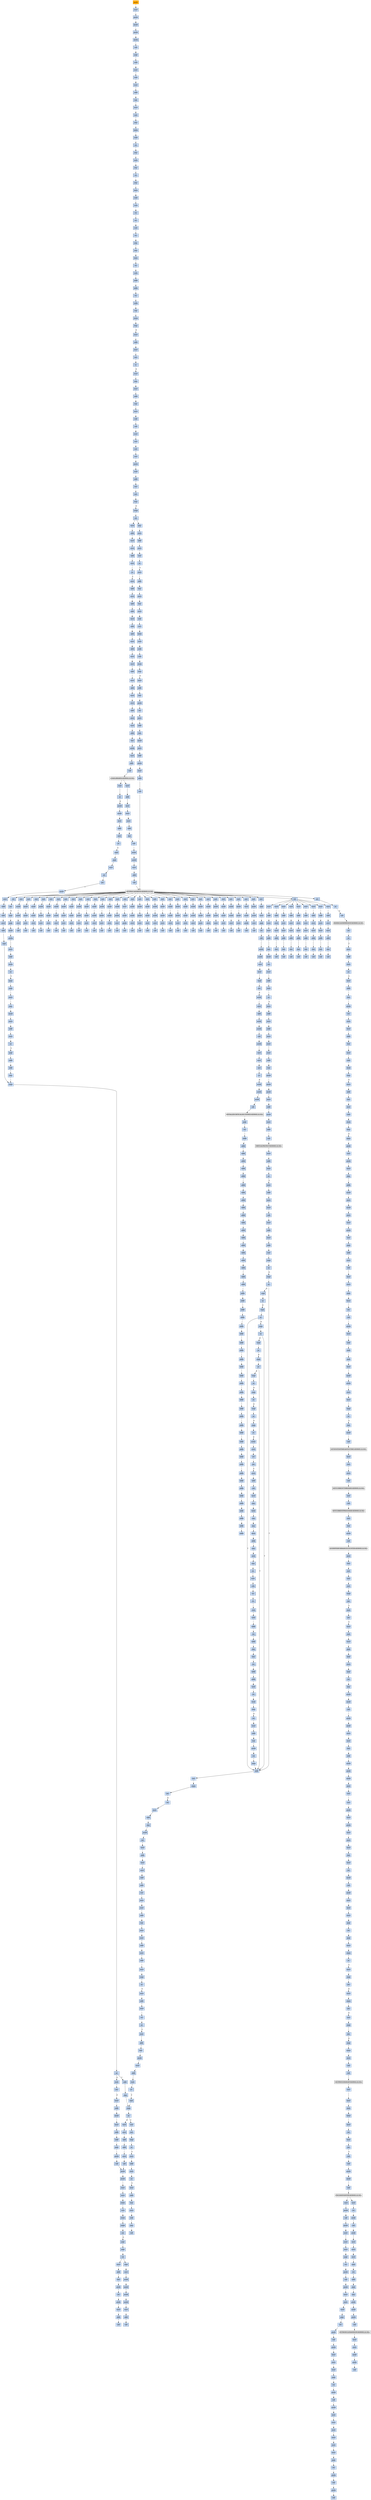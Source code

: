 strict digraph G {
	graph [bgcolor=transparent,
		name=G
	];
	node [color=lightsteelblue,
		fillcolor=lightsteelblue,
		shape=rectangle,
		style=filled
	];
	a0x004dc060pushl_ebp	[color=lightgrey,
		fillcolor=orange,
		label=pushl];
	a0x004dc061movl_esp_ebp	[label=movl];
	a0x004dc060pushl_ebp -> a0x004dc061movl_esp_ebp	[color="#000000"];
	a0x004dc063pushl_ebx	[label=pushl];
	a0x004dc061movl_esp_ebp -> a0x004dc063pushl_ebx	[color="#000000"];
	a0x004dc064pushl_esi	[label=pushl];
	a0x004dc063pushl_ebx -> a0x004dc064pushl_esi	[color="#000000"];
	a0x004dc065pushl_edi	[label=pushl];
	a0x004dc064pushl_esi -> a0x004dc065pushl_edi	[color="#000000"];
	a0x004dc066pusha_	[label=pusha];
	a0x004dc065pushl_edi -> a0x004dc066pusha_	[color="#000000"];
	a0x004dc067call_0x004dc06c	[label=call];
	a0x004dc066pusha_ -> a0x004dc067call_0x004dc06c	[color="#000000"];
	a0x004dc06cpopl_ebp	[label=popl];
	a0x004dc067call_0x004dc06c -> a0x004dc06cpopl_ebp	[color="#000000"];
	a0x004dc06dsubl_0x40286cUINT32_ebp	[label=subl];
	a0x004dc06cpopl_ebp -> a0x004dc06dsubl_0x40286cUINT32_ebp	[color="#000000"];
	a0x004dc073movl_0x40345dUINT32_ecx	[label=movl];
	a0x004dc06dsubl_0x40286cUINT32_ebp -> a0x004dc073movl_0x40345dUINT32_ecx	[color="#000000"];
	a0x004dc078subl_0x4028c6UINT32_ecx	[label=subl];
	a0x004dc073movl_0x40345dUINT32_ecx -> a0x004dc078subl_0x4028c6UINT32_ecx	[color="#000000"];
	a0x004dc07emovl_ebp_edx	[label=movl];
	a0x004dc078subl_0x4028c6UINT32_ecx -> a0x004dc07emovl_ebp_edx	[color="#000000"];
	a0x004dc080addl_0x4028c6UINT32_edx	[label=addl];
	a0x004dc07emovl_ebp_edx -> a0x004dc080addl_0x4028c6UINT32_edx	[color="#000000"];
	a0x004dc086leal_edx__edi	[label=leal];
	a0x004dc080addl_0x4028c6UINT32_edx -> a0x004dc086leal_edx__edi	[color="#000000"];
	a0x004dc088movl_edi_esi	[label=movl];
	a0x004dc086leal_edx__edi -> a0x004dc088movl_edi_esi	[color="#000000"];
	a0x004dc08axorl_eax_eax	[label=xorl];
	a0x004dc088movl_edi_esi -> a0x004dc08axorl_eax_eax	[color="#000000"];
	a0x004dc08cjmp_0x004dc092	[label=jmp];
	a0x004dc08axorl_eax_eax -> a0x004dc08cjmp_0x004dc092	[color="#000000"];
	a0x004dc092lodsb_ds_esi__al	[label=lodsb];
	a0x004dc08cjmp_0x004dc092 -> a0x004dc092lodsb_ds_esi__al	[color="#000000"];
	a0x004dc093subb_cl_al	[label=subb];
	a0x004dc092lodsb_ds_esi__al -> a0x004dc093subb_cl_al	[color="#000000"];
	a0x004dc095clc_	[label=clc];
	a0x004dc093subb_cl_al -> a0x004dc095clc_	[color="#000000"];
	a0x004dc096jmp_0x004dc099	[label=jmp];
	a0x004dc095clc_ -> a0x004dc096jmp_0x004dc099	[color="#000000"];
	a0x004dc099xorb_0xffffff8eUINT8_al	[label=xorb];
	a0x004dc096jmp_0x004dc099 -> a0x004dc099xorb_0xffffff8eUINT8_al	[color="#000000"];
	a0x004dc09bjmp_0x004dc09e	[label=jmp];
	a0x004dc099xorb_0xffffff8eUINT8_al -> a0x004dc09bjmp_0x004dc09e	[color="#000000"];
	a0x004dc09eclc_	[label=clc];
	a0x004dc09bjmp_0x004dc09e -> a0x004dc09eclc_	[color="#000000"];
	a0x004dc09fjmp_0x004dc0a2	[label=jmp];
	a0x004dc09eclc_ -> a0x004dc09fjmp_0x004dc0a2	[color="#000000"];
	a0x004dc0a2decb_al	[label=decb];
	a0x004dc09fjmp_0x004dc0a2 -> a0x004dc0a2decb_al	[color="#000000"];
	a0x004dc0a4subb_cl_al	[label=subb];
	a0x004dc0a2decb_al -> a0x004dc0a4subb_cl_al	[color="#000000"];
	a0x004dc0a6rorb_0xffffff8dUINT8_al	[label=rorb];
	a0x004dc0a4subb_cl_al -> a0x004dc0a6rorb_0xffffff8dUINT8_al	[color="#000000"];
	a0x004dc0a9stc_	[label=stc];
	a0x004dc0a6rorb_0xffffff8dUINT8_al -> a0x004dc0a9stc_	[color="#000000"];
	a0x004dc0aastc_	[label=stc];
	a0x004dc0a9stc_ -> a0x004dc0aastc_	[color="#000000"];
	a0x004dc0abrorb_0x4dUINT8_al	[label=rorb];
	a0x004dc0aastc_ -> a0x004dc0abrorb_0x4dUINT8_al	[color="#000000"];
	a0x004dc0aestc_	[label=stc];
	a0x004dc0abrorb_0x4dUINT8_al -> a0x004dc0aestc_	[color="#000000"];
	a0x004dc0afjmp_0x004dc0b2	[label=jmp];
	a0x004dc0aestc_ -> a0x004dc0afjmp_0x004dc0b2	[color="#000000"];
	a0x004dc0b2jmp_0x004dc0b5	[label=jmp];
	a0x004dc0afjmp_0x004dc0b2 -> a0x004dc0b2jmp_0x004dc0b5	[color="#000000"];
	a0x004dc0b5decb_al	[label=decb];
	a0x004dc0b2jmp_0x004dc0b5 -> a0x004dc0b5decb_al	[color="#000000"];
	a0x004dc0b7clc_	[label=clc];
	a0x004dc0b5decb_al -> a0x004dc0b7clc_	[color="#000000"];
	a0x004dc0b8rorb_0x51UINT8_al	[label=rorb];
	a0x004dc0b7clc_ -> a0x004dc0b8rorb_0x51UINT8_al	[color="#000000"];
	a0x004dc0bbaddb_0x6UINT8_al	[label=addb];
	a0x004dc0b8rorb_0x51UINT8_al -> a0x004dc0bbaddb_0x6UINT8_al	[color="#000000"];
	a0x004dc0bdaddb_cl_al	[label=addb];
	a0x004dc0bbaddb_0x6UINT8_al -> a0x004dc0bdaddb_cl_al	[color="#000000"];
	a0x004dc0bfstc_	[label=stc];
	a0x004dc0bdaddb_cl_al -> a0x004dc0bfstc_	[color="#000000"];
	a0x004dc0c0subb_cl_al	[label=subb];
	a0x004dc0bfstc_ -> a0x004dc0c0subb_cl_al	[color="#000000"];
	a0x004dc0c2nop_	[label=nop];
	a0x004dc0c0subb_cl_al -> a0x004dc0c2nop_	[color="#000000"];
	a0x004dc0c3stosb_al_es_edi_	[label=stosb];
	a0x004dc0c2nop_ -> a0x004dc0c3stosb_al_es_edi_	[color="#000000"];
	a0x004dc0c4loop_0x004dc092	[label=loop];
	a0x004dc0c3stosb_al_es_edi_ -> a0x004dc0c4loop_0x004dc092	[color="#000000"];
	a0x004dc0c6movl_ebp_edx	[label=movl];
	a0x004dc0c4loop_0x004dc092 -> a0x004dc0c6movl_ebp_edx	[color="#000000",
		label=F];
	a0x004dc0c8addl_0x40321fUINT32_edx	[label=addl];
	a0x004dc0c6movl_ebp_edx -> a0x004dc0c8addl_0x40321fUINT32_edx	[color="#000000"];
	a0x004dc0cemovl_0x20esp__eax	[label=movl];
	a0x004dc0c8addl_0x40321fUINT32_edx -> a0x004dc0cemovl_0x20esp__eax	[color="#000000"];
	a0x004dc0d2incl_eax	[label=incl];
	a0x004dc0cemovl_0x20esp__eax -> a0x004dc0d2incl_eax	[color="#000000"];
	a0x004dc0d3js_0x004dc0dd	[label=js];
	a0x004dc0d2incl_eax -> a0x004dc0d3js_0x004dc0dd	[color="#000000"];
	a0x004dc0d5movl_0x1UINT32_edx_	[label=movl];
	a0x004dc0d3js_0x004dc0dd -> a0x004dc0d5movl_0x1UINT32_edx_	[color="#000000",
		label=F];
	a0x004dc0dbjmp_0x004dc0e3	[label=jmp];
	a0x004dc0d5movl_0x1UINT32_edx_ -> a0x004dc0dbjmp_0x004dc0e3	[color="#000000"];
	a0x004dc0e3movl_ebp_edx	[label=movl];
	a0x004dc0dbjmp_0x004dc0e3 -> a0x004dc0e3movl_ebp_edx	[color="#000000"];
	a0x004dc0e5addl_0x402866UINT32_edx	[label=addl];
	a0x004dc0e3movl_ebp_edx -> a0x004dc0e5addl_0x402866UINT32_edx	[color="#000000"];
	a0x004dc0ebleal_edx__eax	[label=leal];
	a0x004dc0e5addl_0x402866UINT32_edx -> a0x004dc0ebleal_edx__eax	[color="#000000"];
	a0x004dc0edmovl_0x403065UINT32_ecx	[label=movl];
	a0x004dc0ebleal_edx__eax -> a0x004dc0edmovl_0x403065UINT32_ecx	[color="#000000"];
	a0x004dc0f2subl_0x402866UINT32_ecx	[label=subl];
	a0x004dc0edmovl_0x403065UINT32_ecx -> a0x004dc0f2subl_0x402866UINT32_ecx	[color="#000000"];
	a0x004dc0f8call_0x004dc401	[label=call];
	a0x004dc0f2subl_0x402866UINT32_ecx -> a0x004dc0f8call_0x004dc401	[color="#000000"];
	a0x004dc401movl_eax_edi	[label=movl];
	a0x004dc0f8call_0x004dc401 -> a0x004dc401movl_eax_edi	[color="#000000"];
	a0x004dc403xorl_eax_eax	[label=xorl];
	a0x004dc401movl_eax_edi -> a0x004dc403xorl_eax_eax	[color="#000000"];
	a0x004dc405xorl_ebx_ebx	[label=xorl];
	a0x004dc403xorl_eax_eax -> a0x004dc405xorl_ebx_ebx	[color="#000000"];
	a0x004dc407xorl_edx_edx	[label=xorl];
	a0x004dc405xorl_ebx_ebx -> a0x004dc407xorl_edx_edx	[color="#000000"];
	a0x004dc409movb_edi__al	[label=movb];
	a0x004dc407xorl_edx_edx -> a0x004dc409movb_edi__al	[color="#000000"];
	a0x004dc40bmull_edx_eax	[label=mull];
	a0x004dc409movb_edi__al -> a0x004dc40bmull_edx_eax	[color="#000000"];
	a0x004dc40daddl_eax_ebx	[label=addl];
	a0x004dc40bmull_edx_eax -> a0x004dc40daddl_eax_ebx	[color="#000000"];
	a0x004dc40fincl_edx	[label=incl];
	a0x004dc40daddl_eax_ebx -> a0x004dc40fincl_edx	[color="#000000"];
	a0x004dc410incl_edi	[label=incl];
	a0x004dc40fincl_edx -> a0x004dc410incl_edi	[color="#000000"];
	a0x004dc411loop_0x004dc409	[label=loop];
	a0x004dc410incl_edi -> a0x004dc411loop_0x004dc409	[color="#000000"];
	a0x004dc413xchgl_eax_ebx	[label=xchgl];
	a0x004dc411loop_0x004dc409 -> a0x004dc413xchgl_eax_ebx	[color="#000000",
		label=F];
	a0x004dc414ret	[label=ret];
	a0x004dc413xchgl_eax_ebx -> a0x004dc414ret	[color="#000000"];
	a0x004dc0fdmovl_ebp_edx	[label=movl];
	a0x004dc414ret -> a0x004dc0fdmovl_ebp_edx	[color="#000000"];
	a0x004dc815jmp_0x004dc819	[label=jmp];
	a0x004dc414ret -> a0x004dc815jmp_0x004dc819	[color="#000000"];
	a0x004dc0ffaddl_0x40321bUINT32_edx	[label=addl];
	a0x004dc0fdmovl_ebp_edx -> a0x004dc0ffaddl_0x40321bUINT32_edx	[color="#000000"];
	a0x004dc105movl_eax_edx_	[label=movl];
	a0x004dc0ffaddl_0x40321bUINT32_edx -> a0x004dc105movl_eax_edx_	[color="#000000"];
	a0x004dc107movl_ebp_edx	[label=movl];
	a0x004dc105movl_eax_edx_ -> a0x004dc107movl_ebp_edx	[color="#000000"];
	a0x004dc109addl_0x403213UINT32_edx	[label=addl];
	a0x004dc107movl_ebp_edx -> a0x004dc109addl_0x403213UINT32_edx	[color="#000000"];
	a0x004dc10ftestl_0x1UINT32_edx_	[label=testl];
	a0x004dc109addl_0x403213UINT32_edx -> a0x004dc10ftestl_0x1UINT32_edx_	[color="#000000"];
	a0x004dc115je_0x004dc15f	[label=je];
	a0x004dc10ftestl_0x1UINT32_edx_ -> a0x004dc115je_0x004dc15f	[color="#000000"];
	a0x004dc15fmovl_ebp_edx	[label=movl];
	a0x004dc115je_0x004dc15f -> a0x004dc15fmovl_ebp_edx	[color="#000000",
		label=T];
	a0x004dc161addl_0x40320bUINT32_edx	[label=addl];
	a0x004dc15fmovl_ebp_edx -> a0x004dc161addl_0x40320bUINT32_edx	[color="#000000"];
	a0x004dc167movl_edx__eax	[label=movl];
	a0x004dc161addl_0x40320bUINT32_edx -> a0x004dc167movl_edx__eax	[color="#000000"];
	a0x004dc169addl_0x3ceax__eax	[label=addl];
	a0x004dc167movl_edx__eax -> a0x004dc169addl_0x3ceax__eax	[color="#000000"];
	a0x004dc16caddl_0x80UINT32_eax	[label=addl];
	a0x004dc169addl_0x3ceax__eax -> a0x004dc16caddl_0x80UINT32_eax	[color="#000000"];
	a0x004dc171movl_eax__ecx	[label=movl];
	a0x004dc16caddl_0x80UINT32_eax -> a0x004dc171movl_eax__ecx	[color="#000000"];
	a0x004dc173addl_edx__ecx	[label=addl];
	a0x004dc171movl_eax__ecx -> a0x004dc173addl_edx__ecx	[color="#000000"];
	a0x004dc175addl_0x10UINT8_ecx	[label=addl];
	a0x004dc173addl_edx__ecx -> a0x004dc175addl_0x10UINT8_ecx	[color="#000000"];
	a0x004dc178movl_ecx__eax	[label=movl];
	a0x004dc175addl_0x10UINT8_ecx -> a0x004dc178movl_ecx__eax	[color="#000000"];
	a0x004dc17aaddl_edx__eax	[label=addl];
	a0x004dc178movl_ecx__eax -> a0x004dc17aaddl_edx__eax	[color="#000000"];
	a0x004dc17cmovl_eax__ebx	[label=movl];
	a0x004dc17aaddl_edx__eax -> a0x004dc17cmovl_eax__ebx	[color="#000000"];
	a0x004dc17emovl_ebp_edx	[label=movl];
	a0x004dc17cmovl_eax__ebx -> a0x004dc17emovl_ebp_edx	[color="#000000"];
	a0x004dc180addl_0x403397UINT32_edx	[label=addl];
	a0x004dc17emovl_ebp_edx -> a0x004dc180addl_0x403397UINT32_edx	[color="#000000"];
	a0x004dc186movl_ebx_edx_	[label=movl];
	a0x004dc180addl_0x403397UINT32_edx -> a0x004dc186movl_ebx_edx_	[color="#000000"];
	a0x004dc188addl_0x4UINT8_eax	[label=addl];
	a0x004dc186movl_ebx_edx_ -> a0x004dc188addl_0x4UINT8_eax	[color="#000000"];
	a0x004dc18bmovl_eax__ebx	[label=movl];
	a0x004dc188addl_0x4UINT8_eax -> a0x004dc18bmovl_eax__ebx	[color="#000000"];
	a0x004dc18dmovl_ebp_edx	[label=movl];
	a0x004dc18bmovl_eax__ebx -> a0x004dc18dmovl_ebp_edx	[color="#000000"];
	a0x004dc18faddl_0x40339bUINT32_edx	[label=addl];
	a0x004dc18dmovl_ebp_edx -> a0x004dc18faddl_0x40339bUINT32_edx	[color="#000000"];
	a0x004dc195movl_ebx_edx_	[label=movl];
	a0x004dc18faddl_0x40339bUINT32_edx -> a0x004dc195movl_ebx_edx_	[color="#000000"];
	a0x004dc197movl_ebp_edx	[label=movl];
	a0x004dc195movl_ebx_edx_ -> a0x004dc197movl_ebp_edx	[color="#000000"];
	a0x004dc199addl_0x40339fUINT32_edx	[label=addl];
	a0x004dc197movl_ebp_edx -> a0x004dc199addl_0x40339fUINT32_edx	[color="#000000"];
	a0x004dc19fleal_edx__eax	[label=leal];
	a0x004dc199addl_0x40339fUINT32_edx -> a0x004dc19fleal_edx__eax	[color="#000000"];
	a0x004dc1a1pushl_eax	[label=pushl];
	a0x004dc19fleal_edx__eax -> a0x004dc1a1pushl_eax	[color="#000000"];
	a0x004dc1a2movl_ebp_edx	[label=movl];
	a0x004dc1a1pushl_eax -> a0x004dc1a2movl_ebp_edx	[color="#000000"];
	a0x004dc1a4addl_0x403397UINT32_edx	[label=addl];
	a0x004dc1a2movl_ebp_edx -> a0x004dc1a4addl_0x403397UINT32_edx	[color="#000000"];
	a0x004dc1aacall_edx_	[label=call];
	a0x004dc1a4addl_0x403397UINT32_edx -> a0x004dc1aacall_edx_	[color="#000000"];
	LOADLIBRARYA_KERNEL32_DLL	[color=lightgrey,
		fillcolor=lightgrey,
		label="LOADLIBRARYA-KERNEL32-DLL"];
	a0x004dc1aacall_edx_ -> LOADLIBRARYA_KERNEL32_DLL	[color="#000000"];
	a0x004dc1acmovl_ebp_edx	[label=movl];
	LOADLIBRARYA_KERNEL32_DLL -> a0x004dc1acmovl_ebp_edx	[color="#000000"];
	a0x004dc67atestl_eax_eax	[label=testl];
	LOADLIBRARYA_KERNEL32_DLL -> a0x004dc67atestl_eax_eax	[color="#000000"];
	a0x004dc1aeaddl_0x4033acUINT32_edx	[label=addl];
	a0x004dc1acmovl_ebp_edx -> a0x004dc1aeaddl_0x4033acUINT32_edx	[color="#000000"];
	a0x004dc1b4movl_eax_esi	[label=movl];
	a0x004dc1aeaddl_0x4033acUINT32_edx -> a0x004dc1b4movl_eax_esi	[color="#000000"];
	a0x004dc1b6movl_eax_edx_	[label=movl];
	a0x004dc1b4movl_eax_esi -> a0x004dc1b6movl_eax_edx_	[color="#000000"];
	a0x004dc1b8movl_ebp_edx	[label=movl];
	a0x004dc1b6movl_eax_edx_ -> a0x004dc1b8movl_ebp_edx	[color="#000000"];
	a0x004dc1baaddl_0x4033b0UINT32_edx	[label=addl];
	a0x004dc1b8movl_ebp_edx -> a0x004dc1baaddl_0x4033b0UINT32_edx	[color="#000000"];
	a0x004dc1c0leal_edx__eax	[label=leal];
	a0x004dc1baaddl_0x4033b0UINT32_edx -> a0x004dc1c0leal_edx__eax	[color="#000000"];
	a0x004dc1c2call_0x004dc2a5	[label=call];
	a0x004dc1c0leal_edx__eax -> a0x004dc1c2call_0x004dc2a5	[color="#000000"];
	a0x004dc2a5pushl_eax	[label=pushl];
	a0x004dc1c2call_0x004dc2a5 -> a0x004dc2a5pushl_eax	[color="#000000"];
	a0x004dc2a6pushl_esi	[label=pushl];
	a0x004dc2a5pushl_eax -> a0x004dc2a6pushl_esi	[color="#000000"];
	a0x004dc2a7movl_ebp_edx	[label=movl];
	a0x004dc2a6pushl_esi -> a0x004dc2a7movl_ebp_edx	[color="#000000"];
	a0x004dc2a9addl_0x40339bUINT32_edx	[label=addl];
	a0x004dc2a7movl_ebp_edx -> a0x004dc2a9addl_0x40339bUINT32_edx	[color="#000000"];
	a0x004dc2afcall_edx_	[label=call];
	a0x004dc2a9addl_0x40339bUINT32_edx -> a0x004dc2afcall_edx_	[color="#000000"];
	GETPROCADDRESS_KERNEL32_DLL	[color=lightgrey,
		fillcolor=lightgrey,
		label="GETPROCADDRESS-KERNEL32-DLL"];
	a0x004dc2afcall_edx_ -> GETPROCADDRESS_KERNEL32_DLL	[color="#000000"];
	a0x004dc2b1ret	[label=ret];
	GETPROCADDRESS_KERNEL32_DLL -> a0x004dc2b1ret	[color="#000000"];
	a0x004dc700orl_eax_eax	[label=orl];
	GETPROCADDRESS_KERNEL32_DLL -> a0x004dc700orl_eax_eax	[color="#000000"];
	a0x004dc884orl_eax_eax	[label=orl];
	GETPROCADDRESS_KERNEL32_DLL -> a0x004dc884orl_eax_eax	[color="#000000"];
	a0x0040ddf8xorl_0x00423280_eax	[label=xorl];
	GETPROCADDRESS_KERNEL32_DLL -> a0x0040ddf8xorl_0x00423280_eax	[color="#000000"];
	a0x0040de0bxorl_0x00423280_eax	[label=xorl];
	GETPROCADDRESS_KERNEL32_DLL -> a0x0040de0bxorl_0x00423280_eax	[color="#000000"];
	a0x0040de1exorl_0x00423280_eax	[label=xorl];
	GETPROCADDRESS_KERNEL32_DLL -> a0x0040de1exorl_0x00423280_eax	[color="#000000"];
	a0x0040de31xorl_0x00423280_eax	[label=xorl];
	GETPROCADDRESS_KERNEL32_DLL -> a0x0040de31xorl_0x00423280_eax	[color="#000000"];
	a0x0040de44xorl_0x00423280_eax	[label=xorl];
	GETPROCADDRESS_KERNEL32_DLL -> a0x0040de44xorl_0x00423280_eax	[color="#000000"];
	a0x0040de57xorl_0x00423280_eax	[label=xorl];
	GETPROCADDRESS_KERNEL32_DLL -> a0x0040de57xorl_0x00423280_eax	[color="#000000"];
	a0x0040de6axorl_0x00423280_eax	[label=xorl];
	GETPROCADDRESS_KERNEL32_DLL -> a0x0040de6axorl_0x00423280_eax	[color="#000000"];
	a0x0040de7dxorl_0x00423280_eax	[label=xorl];
	GETPROCADDRESS_KERNEL32_DLL -> a0x0040de7dxorl_0x00423280_eax	[color="#000000"];
	a0x0040de90xorl_0x00423280_eax	[label=xorl];
	GETPROCADDRESS_KERNEL32_DLL -> a0x0040de90xorl_0x00423280_eax	[color="#000000"];
	a0x0040dea3xorl_0x00423280_eax	[label=xorl];
	GETPROCADDRESS_KERNEL32_DLL -> a0x0040dea3xorl_0x00423280_eax	[color="#000000"];
	a0x0040deb6xorl_0x00423280_eax	[label=xorl];
	GETPROCADDRESS_KERNEL32_DLL -> a0x0040deb6xorl_0x00423280_eax	[color="#000000"];
	a0x0040dec9xorl_0x00423280_eax	[label=xorl];
	GETPROCADDRESS_KERNEL32_DLL -> a0x0040dec9xorl_0x00423280_eax	[color="#000000"];
	a0x0040dedcxorl_0x00423280_eax	[label=xorl];
	GETPROCADDRESS_KERNEL32_DLL -> a0x0040dedcxorl_0x00423280_eax	[color="#000000"];
	a0x0040deefxorl_0x00423280_eax	[label=xorl];
	GETPROCADDRESS_KERNEL32_DLL -> a0x0040deefxorl_0x00423280_eax	[color="#000000"];
	a0x0040df02xorl_0x00423280_eax	[label=xorl];
	GETPROCADDRESS_KERNEL32_DLL -> a0x0040df02xorl_0x00423280_eax	[color="#000000"];
	a0x0040df15xorl_0x00423280_eax	[label=xorl];
	GETPROCADDRESS_KERNEL32_DLL -> a0x0040df15xorl_0x00423280_eax	[color="#000000"];
	a0x0040df28xorl_0x00423280_eax	[label=xorl];
	GETPROCADDRESS_KERNEL32_DLL -> a0x0040df28xorl_0x00423280_eax	[color="#000000"];
	a0x0040df3bxorl_0x00423280_eax	[label=xorl];
	GETPROCADDRESS_KERNEL32_DLL -> a0x0040df3bxorl_0x00423280_eax	[color="#000000"];
	a0x0040df4exorl_0x00423280_eax	[label=xorl];
	GETPROCADDRESS_KERNEL32_DLL -> a0x0040df4exorl_0x00423280_eax	[color="#000000"];
	a0x0040df61xorl_0x00423280_eax	[label=xorl];
	GETPROCADDRESS_KERNEL32_DLL -> a0x0040df61xorl_0x00423280_eax	[color="#000000"];
	a0x0040df74xorl_0x00423280_eax	[label=xorl];
	GETPROCADDRESS_KERNEL32_DLL -> a0x0040df74xorl_0x00423280_eax	[color="#000000"];
	a0x0040df87xorl_0x00423280_eax	[label=xorl];
	GETPROCADDRESS_KERNEL32_DLL -> a0x0040df87xorl_0x00423280_eax	[color="#000000"];
	a0x0040df9axorl_0x00423280_eax	[label=xorl];
	GETPROCADDRESS_KERNEL32_DLL -> a0x0040df9axorl_0x00423280_eax	[color="#000000"];
	a0x0040dfadxorl_0x00423280_eax	[label=xorl];
	GETPROCADDRESS_KERNEL32_DLL -> a0x0040dfadxorl_0x00423280_eax	[color="#000000"];
	a0x0040dfc0xorl_0x00423280_eax	[label=xorl];
	GETPROCADDRESS_KERNEL32_DLL -> a0x0040dfc0xorl_0x00423280_eax	[color="#000000"];
	a0x0040dfd3xorl_0x00423280_eax	[label=xorl];
	GETPROCADDRESS_KERNEL32_DLL -> a0x0040dfd3xorl_0x00423280_eax	[color="#000000"];
	a0x0040dfe6xorl_0x00423280_eax	[label=xorl];
	GETPROCADDRESS_KERNEL32_DLL -> a0x0040dfe6xorl_0x00423280_eax	[color="#000000"];
	a0x0040dff9xorl_0x00423280_eax	[label=xorl];
	GETPROCADDRESS_KERNEL32_DLL -> a0x0040dff9xorl_0x00423280_eax	[color="#000000"];
	a0x0040e00cxorl_0x00423280_eax	[label=xorl];
	GETPROCADDRESS_KERNEL32_DLL -> a0x0040e00cxorl_0x00423280_eax	[color="#000000"];
	a0x0040e01fxorl_0x00423280_eax	[label=xorl];
	GETPROCADDRESS_KERNEL32_DLL -> a0x0040e01fxorl_0x00423280_eax	[color="#000000"];
	a0x0040e032xorl_0x00423280_eax	[label=xorl];
	GETPROCADDRESS_KERNEL32_DLL -> a0x0040e032xorl_0x00423280_eax	[color="#000000"];
	a0x0040e045xorl_0x00423280_eax	[label=xorl];
	GETPROCADDRESS_KERNEL32_DLL -> a0x0040e045xorl_0x00423280_eax	[color="#000000"];
	a0x0040e058xorl_0x00423280_eax	[label=xorl];
	GETPROCADDRESS_KERNEL32_DLL -> a0x0040e058xorl_0x00423280_eax	[color="#000000"];
	a0x004dc1c7movl_ebp_edx	[label=movl];
	a0x004dc2b1ret -> a0x004dc1c7movl_ebp_edx	[color="#000000"];
	a0x004dc1e0movl_ebp_edx	[label=movl];
	a0x004dc2b1ret -> a0x004dc1e0movl_ebp_edx	[color="#000000"];
	a0x004dc1f9movl_ebp_edx	[label=movl];
	a0x004dc2b1ret -> a0x004dc1f9movl_ebp_edx	[color="#000000"];
	a0x004dc212movl_ebp_edx	[label=movl];
	a0x004dc2b1ret -> a0x004dc212movl_ebp_edx	[color="#000000"];
	a0x004dc22bmovl_ebp_edx	[label=movl];
	a0x004dc2b1ret -> a0x004dc22bmovl_ebp_edx	[color="#000000"];
	a0x004dc244movl_ebp_edx	[label=movl];
	a0x004dc2b1ret -> a0x004dc244movl_ebp_edx	[color="#000000"];
	a0x004dc25dmovl_ebp_edx	[label=movl];
	a0x004dc2b1ret -> a0x004dc25dmovl_ebp_edx	[color="#000000"];
	a0x004dc276movl_ebp_edx	[label=movl];
	a0x004dc2b1ret -> a0x004dc276movl_ebp_edx	[color="#000000"];
	a0x004dc28fmovl_ebp_edx	[label=movl];
	a0x004dc2b1ret -> a0x004dc28fmovl_ebp_edx	[color="#000000"];
	a0x004dc1c9addl_0x4033c1UINT32_edx	[label=addl];
	a0x004dc1c7movl_ebp_edx -> a0x004dc1c9addl_0x4033c1UINT32_edx	[color="#000000"];
	a0x004dc1cfmovl_eax_edx_	[label=movl];
	a0x004dc1c9addl_0x4033c1UINT32_edx -> a0x004dc1cfmovl_eax_edx_	[color="#000000"];
	a0x004dc1d1movl_ebp_edx	[label=movl];
	a0x004dc1cfmovl_eax_edx_ -> a0x004dc1d1movl_ebp_edx	[color="#000000"];
	a0x004dc1d3addl_0x4033c5UINT32_edx	[label=addl];
	a0x004dc1d1movl_ebp_edx -> a0x004dc1d3addl_0x4033c5UINT32_edx	[color="#000000"];
	a0x004dc1d9leal_edx__eax	[label=leal];
	a0x004dc1d3addl_0x4033c5UINT32_edx -> a0x004dc1d9leal_edx__eax	[color="#000000"];
	a0x004dc1dbcall_0x004dc2a5	[label=call];
	a0x004dc1d9leal_edx__eax -> a0x004dc1dbcall_0x004dc2a5	[color="#000000"];
	a0x004dc1e2addl_0x4033d4UINT32_edx	[label=addl];
	a0x004dc1e0movl_ebp_edx -> a0x004dc1e2addl_0x4033d4UINT32_edx	[color="#000000"];
	a0x004dc1e8movl_eax_edx_	[label=movl];
	a0x004dc1e2addl_0x4033d4UINT32_edx -> a0x004dc1e8movl_eax_edx_	[color="#000000"];
	a0x004dc1eamovl_ebp_edx	[label=movl];
	a0x004dc1e8movl_eax_edx_ -> a0x004dc1eamovl_ebp_edx	[color="#000000"];
	a0x004dc1ecaddl_0x4033d8UINT32_edx	[label=addl];
	a0x004dc1eamovl_ebp_edx -> a0x004dc1ecaddl_0x4033d8UINT32_edx	[color="#000000"];
	a0x004dc1f2leal_edx__eax	[label=leal];
	a0x004dc1ecaddl_0x4033d8UINT32_edx -> a0x004dc1f2leal_edx__eax	[color="#000000"];
	a0x004dc1f4call_0x004dc2a5	[label=call];
	a0x004dc1f2leal_edx__eax -> a0x004dc1f4call_0x004dc2a5	[color="#000000"];
	a0x004dc1fbaddl_0x4033ebUINT32_edx	[label=addl];
	a0x004dc1f9movl_ebp_edx -> a0x004dc1fbaddl_0x4033ebUINT32_edx	[color="#000000"];
	a0x004dc201movl_eax_edx_	[label=movl];
	a0x004dc1fbaddl_0x4033ebUINT32_edx -> a0x004dc201movl_eax_edx_	[color="#000000"];
	a0x004dc203movl_ebp_edx	[label=movl];
	a0x004dc201movl_eax_edx_ -> a0x004dc203movl_ebp_edx	[color="#000000"];
	a0x004dc205addl_0x4033efUINT32_edx	[label=addl];
	a0x004dc203movl_ebp_edx -> a0x004dc205addl_0x4033efUINT32_edx	[color="#000000"];
	a0x004dc20bleal_edx__eax	[label=leal];
	a0x004dc205addl_0x4033efUINT32_edx -> a0x004dc20bleal_edx__eax	[color="#000000"];
	a0x004dc20dcall_0x004dc2a5	[label=call];
	a0x004dc20bleal_edx__eax -> a0x004dc20dcall_0x004dc2a5	[color="#000000"];
	a0x004dc214addl_0x4033fbUINT32_edx	[label=addl];
	a0x004dc212movl_ebp_edx -> a0x004dc214addl_0x4033fbUINT32_edx	[color="#000000"];
	a0x004dc21amovl_eax_edx_	[label=movl];
	a0x004dc214addl_0x4033fbUINT32_edx -> a0x004dc21amovl_eax_edx_	[color="#000000"];
	a0x004dc21cmovl_ebp_edx	[label=movl];
	a0x004dc21amovl_eax_edx_ -> a0x004dc21cmovl_ebp_edx	[color="#000000"];
	a0x004dc21eaddl_0x4033ffUINT32_edx	[label=addl];
	a0x004dc21cmovl_ebp_edx -> a0x004dc21eaddl_0x4033ffUINT32_edx	[color="#000000"];
	a0x004dc224leal_edx__eax	[label=leal];
	a0x004dc21eaddl_0x4033ffUINT32_edx -> a0x004dc224leal_edx__eax	[color="#000000"];
	a0x004dc226call_0x004dc2a5	[label=call];
	a0x004dc224leal_edx__eax -> a0x004dc226call_0x004dc2a5	[color="#000000"];
	a0x004dc22daddl_0x40340bUINT32_edx	[label=addl];
	a0x004dc22bmovl_ebp_edx -> a0x004dc22daddl_0x40340bUINT32_edx	[color="#000000"];
	a0x004dc233movl_eax_edx_	[label=movl];
	a0x004dc22daddl_0x40340bUINT32_edx -> a0x004dc233movl_eax_edx_	[color="#000000"];
	a0x004dc235movl_ebp_edx	[label=movl];
	a0x004dc233movl_eax_edx_ -> a0x004dc235movl_ebp_edx	[color="#000000"];
	a0x004dc237addl_0x40340fUINT32_edx	[label=addl];
	a0x004dc235movl_ebp_edx -> a0x004dc237addl_0x40340fUINT32_edx	[color="#000000"];
	a0x004dc23dleal_edx__eax	[label=leal];
	a0x004dc237addl_0x40340fUINT32_edx -> a0x004dc23dleal_edx__eax	[color="#000000"];
	a0x004dc23fcall_0x004dc2a5	[label=call];
	a0x004dc23dleal_edx__eax -> a0x004dc23fcall_0x004dc2a5	[color="#000000"];
	a0x004dc246addl_0x40341aUINT32_edx	[label=addl];
	a0x004dc244movl_ebp_edx -> a0x004dc246addl_0x40341aUINT32_edx	[color="#000000"];
	a0x004dc24cmovl_eax_edx_	[label=movl];
	a0x004dc246addl_0x40341aUINT32_edx -> a0x004dc24cmovl_eax_edx_	[color="#000000"];
	a0x004dc24emovl_ebp_edx	[label=movl];
	a0x004dc24cmovl_eax_edx_ -> a0x004dc24emovl_ebp_edx	[color="#000000"];
	a0x004dc250addl_0x40341eUINT32_edx	[label=addl];
	a0x004dc24emovl_ebp_edx -> a0x004dc250addl_0x40341eUINT32_edx	[color="#000000"];
	a0x004dc256leal_edx__eax	[label=leal];
	a0x004dc250addl_0x40341eUINT32_edx -> a0x004dc256leal_edx__eax	[color="#000000"];
	a0x004dc258call_0x004dc2a5	[label=call];
	a0x004dc256leal_edx__eax -> a0x004dc258call_0x004dc2a5	[color="#000000"];
	a0x004dc25faddl_0x403427UINT32_edx	[label=addl];
	a0x004dc25dmovl_ebp_edx -> a0x004dc25faddl_0x403427UINT32_edx	[color="#000000"];
	a0x004dc265movl_eax_edx_	[label=movl];
	a0x004dc25faddl_0x403427UINT32_edx -> a0x004dc265movl_eax_edx_	[color="#000000"];
	a0x004dc267movl_ebp_edx	[label=movl];
	a0x004dc265movl_eax_edx_ -> a0x004dc267movl_ebp_edx	[color="#000000"];
	a0x004dc269addl_0x40342bUINT32_edx	[label=addl];
	a0x004dc267movl_ebp_edx -> a0x004dc269addl_0x40342bUINT32_edx	[color="#000000"];
	a0x004dc26fleal_edx__eax	[label=leal];
	a0x004dc269addl_0x40342bUINT32_edx -> a0x004dc26fleal_edx__eax	[color="#000000"];
	a0x004dc271call_0x004dc2a5	[label=call];
	a0x004dc26fleal_edx__eax -> a0x004dc271call_0x004dc2a5	[color="#000000"];
	a0x004dc278addl_0x403437UINT32_edx	[label=addl];
	a0x004dc276movl_ebp_edx -> a0x004dc278addl_0x403437UINT32_edx	[color="#000000"];
	a0x004dc27emovl_eax_edx_	[label=movl];
	a0x004dc278addl_0x403437UINT32_edx -> a0x004dc27emovl_eax_edx_	[color="#000000"];
	a0x004dc280movl_ebp_edx	[label=movl];
	a0x004dc27emovl_eax_edx_ -> a0x004dc280movl_ebp_edx	[color="#000000"];
	a0x004dc282addl_0x40343bUINT32_edx	[label=addl];
	a0x004dc280movl_ebp_edx -> a0x004dc282addl_0x40343bUINT32_edx	[color="#000000"];
	a0x004dc288leal_edx__eax	[label=leal];
	a0x004dc282addl_0x40343bUINT32_edx -> a0x004dc288leal_edx__eax	[color="#000000"];
	a0x004dc28acall_0x004dc2a5	[label=call];
	a0x004dc288leal_edx__eax -> a0x004dc28acall_0x004dc2a5	[color="#000000"];
	a0x004dc291addl_0x403447UINT32_edx	[label=addl];
	a0x004dc28fmovl_ebp_edx -> a0x004dc291addl_0x403447UINT32_edx	[color="#000000"];
	a0x004dc297movl_eax_edx_	[label=movl];
	a0x004dc291addl_0x403447UINT32_edx -> a0x004dc297movl_eax_edx_	[color="#000000"];
	a0x004dc299movl_ebp_edx	[label=movl];
	a0x004dc297movl_eax_edx_ -> a0x004dc299movl_ebp_edx	[color="#000000"];
	a0x004dc29baddl_0x402ab2UINT32_edx	[label=addl];
	a0x004dc299movl_ebp_edx -> a0x004dc29baddl_0x402ab2UINT32_edx	[color="#000000"];
	a0x004dc2a1leal_edx__eax	[label=leal];
	a0x004dc29baddl_0x402ab2UINT32_edx -> a0x004dc2a1leal_edx__eax	[color="#000000"];
	a0x004dc2a3pushl_eax	[label=pushl];
	a0x004dc2a1leal_edx__eax -> a0x004dc2a3pushl_eax	[color="#000000"];
	a0x004dc2a4ret	[label=ret];
	a0x004dc2a3pushl_eax -> a0x004dc2a4ret	[color="#000000"];
	a0x004dc2b2movl_ebp_edx	[label=movl];
	a0x004dc2a4ret -> a0x004dc2b2movl_ebp_edx	[color="#000000"];
	a0x004dc2b4addl_0x403213UINT32_edx	[label=addl];
	a0x004dc2b2movl_ebp_edx -> a0x004dc2b4addl_0x403213UINT32_edx	[color="#000000"];
	a0x004dc2batestl_0x10UINT32_edx_	[label=testl];
	a0x004dc2b4addl_0x403213UINT32_edx -> a0x004dc2batestl_0x10UINT32_edx_	[color="#000000"];
	a0x004dc2c0je_0x004dc2fd	[label=je];
	a0x004dc2batestl_0x10UINT32_edx_ -> a0x004dc2c0je_0x004dc2fd	[color="#000000"];
	a0x004dc2fdmovl_ebp_edx	[label=movl];
	a0x004dc2c0je_0x004dc2fd -> a0x004dc2fdmovl_ebp_edx	[color="#000000",
		label=T];
	a0x004dc2ffaddl_0x40320bUINT32_edx	[label=addl];
	a0x004dc2fdmovl_ebp_edx -> a0x004dc2ffaddl_0x40320bUINT32_edx	[color="#000000"];
	a0x004dc305movl_edx__edi	[label=movl];
	a0x004dc2ffaddl_0x40320bUINT32_edx -> a0x004dc305movl_edx__edi	[color="#000000"];
	a0x004dc307addl_0x3cedi__edi	[label=addl];
	a0x004dc305movl_edx__edi -> a0x004dc307addl_0x3cedi__edi	[color="#000000"];
	a0x004dc30amovl_edx__esi	[label=movl];
	a0x004dc307addl_0x3cedi__edi -> a0x004dc30amovl_edx__esi	[color="#000000"];
	a0x004dc30cmovl_0x54edi__ecx	[label=movl];
	a0x004dc30amovl_edx__esi -> a0x004dc30cmovl_0x54edi__ecx	[color="#000000"];
	a0x004dc30fmovl_ebp_edx	[label=movl];
	a0x004dc30cmovl_0x54edi__ecx -> a0x004dc30fmovl_ebp_edx	[color="#000000"];
	a0x004dc311addl_0x403479UINT32_edx	[label=addl];
	a0x004dc30fmovl_ebp_edx -> a0x004dc311addl_0x403479UINT32_edx	[color="#000000"];
	a0x004dc317leal_edx__eax	[label=leal];
	a0x004dc311addl_0x403479UINT32_edx -> a0x004dc317leal_edx__eax	[color="#000000"];
	a0x004dc319pushl_eax	[label=pushl];
	a0x004dc317leal_edx__eax -> a0x004dc319pushl_eax	[color="#000000"];
	a0x004dc31apushl_0x4UINT8	[label=pushl];
	a0x004dc319pushl_eax -> a0x004dc31apushl_0x4UINT8	[color="#000000"];
	a0x004dc31cpushl_ecx	[label=pushl];
	a0x004dc31apushl_0x4UINT8 -> a0x004dc31cpushl_ecx	[color="#000000"];
	a0x004dc31dmovl_ebp_edx	[label=movl];
	a0x004dc31cpushl_ecx -> a0x004dc31dmovl_ebp_edx	[color="#000000"];
	a0x004dc31faddl_0x40320bUINT32_edx	[label=addl];
	a0x004dc31dmovl_ebp_edx -> a0x004dc31faddl_0x40320bUINT32_edx	[color="#000000"];
	a0x004dc325pushl_edx_	[label=pushl];
	a0x004dc31faddl_0x40320bUINT32_edx -> a0x004dc325pushl_edx_	[color="#000000"];
	a0x004dc327movl_ebp_edx	[label=movl];
	a0x004dc325pushl_edx_ -> a0x004dc327movl_ebp_edx	[color="#000000"];
	a0x004dc329addl_0x4033d4UINT32_edx	[label=addl];
	a0x004dc327movl_ebp_edx -> a0x004dc329addl_0x4033d4UINT32_edx	[color="#000000"];
	a0x004dc32fcall_edx_	[label=call];
	a0x004dc329addl_0x4033d4UINT32_edx -> a0x004dc32fcall_edx_	[color="#000000"];
	VIRTUALPROTECT_KERNEL32_DLL	[color=lightgrey,
		fillcolor=lightgrey,
		label="VIRTUALPROTECT-KERNEL32-DLL"];
	a0x004dc32fcall_edx_ -> VIRTUALPROTECT_KERNEL32_DLL	[color="#000000"];
	a0x004dc331movl_ebp_edx	[label=movl];
	VIRTUALPROTECT_KERNEL32_DLL -> a0x004dc331movl_ebp_edx	[color="#000000"];
	a0x004dc333addl_0x403213UINT32_edx	[label=addl];
	a0x004dc331movl_ebp_edx -> a0x004dc333addl_0x403213UINT32_edx	[color="#000000"];
	a0x004dc339testl_0x8UINT32_edx_	[label=testl];
	a0x004dc333addl_0x403213UINT32_edx -> a0x004dc339testl_0x8UINT32_edx_	[color="#000000"];
	a0x004dc33fje_0x004dc42e	[label=je];
	a0x004dc339testl_0x8UINT32_edx_ -> a0x004dc33fje_0x004dc42e	[color="#000000"];
	a0x004dc42emovl_ebp_edx	[label=movl];
	a0x004dc33fje_0x004dc42e -> a0x004dc42emovl_ebp_edx	[color="#000000",
		label=T];
	a0x004dc430addl_0x40320bUINT32_edx	[label=addl];
	a0x004dc42emovl_ebp_edx -> a0x004dc430addl_0x40320bUINT32_edx	[color="#000000"];
	a0x004dc436movl_edx__eax	[label=movl];
	a0x004dc430addl_0x40320bUINT32_edx -> a0x004dc436movl_edx__eax	[color="#000000"];
	a0x004dc438movl_0x1UINT32_ebx	[label=movl];
	a0x004dc436movl_edx__eax -> a0x004dc438movl_0x1UINT32_ebx	[color="#000000"];
	a0x004dc43dcall_0x004dc494	[label=call];
	a0x004dc438movl_0x1UINT32_ebx -> a0x004dc43dcall_0x004dc494	[color="#000000"];
	a0x004dc494movl_eax_edi	[label=movl];
	a0x004dc43dcall_0x004dc494 -> a0x004dc494movl_eax_edi	[color="#000000"];
	a0x004dc496addl_0x3cedi__edi	[label=addl];
	a0x004dc494movl_eax_edi -> a0x004dc496addl_0x3cedi__edi	[color="#000000"];
	a0x004dc499movl_edi_esi	[label=movl];
	a0x004dc496addl_0x3cedi__edi -> a0x004dc499movl_edi_esi	[color="#000000"];
	a0x004dc49baddl_0xf8UINT32_esi	[label=addl];
	a0x004dc499movl_edi_esi -> a0x004dc49baddl_0xf8UINT32_esi	[color="#000000"];
	a0x004dc4a1xorl_edx_edx	[label=xorl];
	a0x004dc49baddl_0xf8UINT32_esi -> a0x004dc4a1xorl_edx_edx	[color="#000000"];
	a0x004dc4a3cmpl_0x63727372UINT32_ds_esi_	[label=cmpl];
	a0x004dc4a1xorl_edx_edx -> a0x004dc4a3cmpl_0x63727372UINT32_ds_esi_	[color="#000000"];
	a0x004dc4aaje_0x004dc53f	[label=je];
	a0x004dc4a3cmpl_0x63727372UINT32_ds_esi_ -> a0x004dc4aaje_0x004dc53f	[color="#000000"];
	a0x004dc4b0cmpl_0x7273722eUINT32_ds_esi_	[label=cmpl];
	a0x004dc4aaje_0x004dc53f -> a0x004dc4b0cmpl_0x7273722eUINT32_ds_esi_	[color="#000000",
		label=F];
	a0x004dc4b7je_0x004dc53f	[label=je];
	a0x004dc4b0cmpl_0x7273722eUINT32_ds_esi_ -> a0x004dc4b7je_0x004dc53f	[color="#000000"];
	a0x004dc4bdcmpl_0x6f6c6572UINT32_ds_esi_	[label=cmpl];
	a0x004dc4b7je_0x004dc53f -> a0x004dc4bdcmpl_0x6f6c6572UINT32_ds_esi_	[color="#000000",
		label=F];
	a0x004dc53faddl_0x28UINT8_esi	[label=addl];
	a0x004dc4b7je_0x004dc53f -> a0x004dc53faddl_0x28UINT8_esi	[color="#000000",
		label=T];
	a0x004dc4c4je_0x004dc53f	[label=je];
	a0x004dc4bdcmpl_0x6f6c6572UINT32_ds_esi_ -> a0x004dc4c4je_0x004dc53f	[color="#000000"];
	a0x004dc4c6cmpl_0x6c65722eUINT32_ds_esi_	[label=cmpl];
	a0x004dc4c4je_0x004dc53f -> a0x004dc4c6cmpl_0x6c65722eUINT32_ds_esi_	[color="#000000",
		label=F];
	a0x004dc4cdje_0x004dc53f	[label=je];
	a0x004dc4c6cmpl_0x6c65722eUINT32_ds_esi_ -> a0x004dc4cdje_0x004dc53f	[color="#000000"];
	a0x004dc4cfcmpl_0x4379UINT32_ds_esi_	[label=cmpl];
	a0x004dc4cdje_0x004dc53f -> a0x004dc4cfcmpl_0x4379UINT32_ds_esi_	[color="#000000",
		label=F];
	a0x004dc4cdje_0x004dc53f -> a0x004dc53faddl_0x28UINT8_esi	[color="#000000",
		label=T];
	a0x004dc4d6je_0x004dc53f	[label=je];
	a0x004dc4cfcmpl_0x4379UINT32_ds_esi_ -> a0x004dc4d6je_0x004dc53f	[color="#000000"];
	a0x004dc4d8cmpl_0x6164652eUINT32_ds_esi_	[label=cmpl];
	a0x004dc4d6je_0x004dc53f -> a0x004dc4d8cmpl_0x6164652eUINT32_ds_esi_	[color="#000000",
		label=F];
	a0x004dc4d6je_0x004dc53f -> a0x004dc53faddl_0x28UINT8_esi	[color="#000000",
		label=T];
	a0x004dc4dfje_0x004dc53f	[label=je];
	a0x004dc4d8cmpl_0x6164652eUINT32_ds_esi_ -> a0x004dc4dfje_0x004dc53f	[color="#000000"];
	a0x004dc4e1cmpl_0x6164722eUINT32_ds_esi_	[label=cmpl];
	a0x004dc4dfje_0x004dc53f -> a0x004dc4e1cmpl_0x6164722eUINT32_ds_esi_	[color="#000000",
		label=F];
	a0x004dc4e8je_0x004dc53f	[label=je];
	a0x004dc4e1cmpl_0x6164722eUINT32_ds_esi_ -> a0x004dc4e8je_0x004dc53f	[color="#000000"];
	a0x004dc4eacmpl_0x6164692eUINT32_ds_esi_	[label=cmpl];
	a0x004dc4e8je_0x004dc53f -> a0x004dc4eacmpl_0x6164692eUINT32_ds_esi_	[color="#000000",
		label=F];
	a0x004dc4e8je_0x004dc53f -> a0x004dc53faddl_0x28UINT8_esi	[color="#000000",
		label=T];
	a0x004dc4f1je_0x004dc53f	[label=je];
	a0x004dc4eacmpl_0x6164692eUINT32_ds_esi_ -> a0x004dc4f1je_0x004dc53f	[color="#000000"];
	a0x004dc4f3cmpl_0x736c742eUINT32_ds_esi_	[label=cmpl];
	a0x004dc4f1je_0x004dc53f -> a0x004dc4f3cmpl_0x736c742eUINT32_ds_esi_	[color="#000000",
		label=F];
	a0x004dc4faje_0x004dc53f	[label=je];
	a0x004dc4f3cmpl_0x736c742eUINT32_ds_esi_ -> a0x004dc4faje_0x004dc53f	[color="#000000"];
	a0x004dc4fccmpl_0x0UINT8_ds_0x14esi_	[label=cmpl];
	a0x004dc4faje_0x004dc53f -> a0x004dc4fccmpl_0x0UINT8_ds_0x14esi_	[color="#000000",
		label=F];
	a0x004dc501je_0x004dc53f	[label=je];
	a0x004dc4fccmpl_0x0UINT8_ds_0x14esi_ -> a0x004dc501je_0x004dc53f	[color="#000000"];
	a0x004dc503cmpl_0x0UINT8_ds_0x10esi_	[label=cmpl];
	a0x004dc501je_0x004dc53f -> a0x004dc503cmpl_0x0UINT8_ds_0x10esi_	[color="#000000",
		label=F];
	a0x004dc508je_0x004dc53f	[label=je];
	a0x004dc503cmpl_0x0UINT8_ds_0x10esi_ -> a0x004dc508je_0x004dc53f	[color="#000000"];
	a0x004dc50apusha_	[label=pusha];
	a0x004dc508je_0x004dc53f -> a0x004dc50apusha_	[color="#000000",
		label=F];
	a0x004dc50bmovl_ds_0x10esi__ecx	[label=movl];
	a0x004dc50apusha_ -> a0x004dc50bmovl_ds_0x10esi__ecx	[color="#000000"];
	a0x004dc50forl_ebx_ebx	[label=orl];
	a0x004dc50bmovl_ds_0x10esi__ecx -> a0x004dc50forl_ebx_ebx	[color="#000000"];
	a0x004dc511jne_0x004dc520	[label=jne];
	a0x004dc50forl_ebx_ebx -> a0x004dc511jne_0x004dc520	[color="#000000"];
	a0x004dc520movl_ds_0xcesi__esi	[label=movl];
	a0x004dc511jne_0x004dc520 -> a0x004dc520movl_ds_0xcesi__esi	[color="#000000",
		label=T];
	a0x004dc524addl_eax_esi	[label=addl];
	a0x004dc520movl_ds_0xcesi__esi -> a0x004dc524addl_eax_esi	[color="#000000"];
	a0x004dc526call_0x004dc44e	[label=call];
	a0x004dc524addl_eax_esi -> a0x004dc526call_0x004dc44e	[color="#000000"];
	a0x004dc44emovl_esi_edi	[label=movl];
	a0x004dc526call_0x004dc44e -> a0x004dc44emovl_esi_edi	[color="#000000"];
	a0x004dc450jmp_0x004dc456	[label=jmp];
	a0x004dc44emovl_esi_edi -> a0x004dc450jmp_0x004dc456	[color="#000000"];
	a0x004dc456lodsb_ds_esi__al	[label=lodsb];
	a0x004dc450jmp_0x004dc456 -> a0x004dc456lodsb_ds_esi__al	[color="#000000"];
	a0x004dc457nop_	[label=nop];
	a0x004dc456lodsb_ds_esi__al -> a0x004dc457nop_	[color="#000000"];
	a0x004dc458jmp_0x004dc45b	[label=jmp];
	a0x004dc457nop_ -> a0x004dc458jmp_0x004dc45b	[color="#000000"];
	a0x004dc45bdecb_al	[label=decb];
	a0x004dc458jmp_0x004dc45b -> a0x004dc45bdecb_al	[color="#000000"];
	a0x004dc45daddb_cl_al	[label=addb];
	a0x004dc45bdecb_al -> a0x004dc45daddb_cl_al	[color="#000000"];
	a0x004dc45fjmp_0x004dc462	[label=jmp];
	a0x004dc45daddb_cl_al -> a0x004dc45fjmp_0x004dc462	[color="#000000"];
	a0x004dc462xorb_0xffffff92UINT8_al	[label=xorb];
	a0x004dc45fjmp_0x004dc462 -> a0x004dc462xorb_0xffffff92UINT8_al	[color="#000000"];
	a0x004dc464jmp_0x004dc467	[label=jmp];
	a0x004dc462xorb_0xffffff92UINT8_al -> a0x004dc464jmp_0x004dc467	[color="#000000"];
	a0x004dc467clc_	[label=clc];
	a0x004dc464jmp_0x004dc467 -> a0x004dc467clc_	[color="#000000"];
	a0x004dc468xorb_0x23UINT8_al	[label=xorb];
	a0x004dc467clc_ -> a0x004dc468xorb_0x23UINT8_al	[color="#000000"];
	a0x004dc46arolb_0xffffffe2UINT8_al	[label=rolb];
	a0x004dc468xorb_0x23UINT8_al -> a0x004dc46arolb_0xffffffe2UINT8_al	[color="#000000"];
	a0x004dc46dstc_	[label=stc];
	a0x004dc46arolb_0xffffffe2UINT8_al -> a0x004dc46dstc_	[color="#000000"];
	a0x004dc46eclc_	[label=clc];
	a0x004dc46dstc_ -> a0x004dc46eclc_	[color="#000000"];
	a0x004dc46frorb_0x1fUINT8_al	[label=rorb];
	a0x004dc46eclc_ -> a0x004dc46frorb_0x1fUINT8_al	[color="#000000"];
	a0x004dc472xorb_0x6fUINT8_al	[label=xorb];
	a0x004dc46frorb_0x1fUINT8_al -> a0x004dc472xorb_0x6fUINT8_al	[color="#000000"];
	a0x004dc474addb_0x5bUINT8_al	[label=addb];
	a0x004dc472xorb_0x6fUINT8_al -> a0x004dc474addb_0x5bUINT8_al	[color="#000000"];
	a0x004dc476clc_	[label=clc];
	a0x004dc474addb_0x5bUINT8_al -> a0x004dc476clc_	[color="#000000"];
	a0x004dc477addb_0x6cUINT8_al	[label=addb];
	a0x004dc476clc_ -> a0x004dc477addb_0x6cUINT8_al	[color="#000000"];
	a0x004dc479jmp_0x004dc47c	[label=jmp];
	a0x004dc477addb_0x6cUINT8_al -> a0x004dc479jmp_0x004dc47c	[color="#000000"];
	a0x004dc47cjmp_0x004dc47f	[label=jmp];
	a0x004dc479jmp_0x004dc47c -> a0x004dc47cjmp_0x004dc47f	[color="#000000"];
	a0x004dc47fstc_	[label=stc];
	a0x004dc47cjmp_0x004dc47f -> a0x004dc47fstc_	[color="#000000"];
	a0x004dc480addb_0xffffffc0UINT8_al	[label=addb];
	a0x004dc47fstc_ -> a0x004dc480addb_0xffffffc0UINT8_al	[color="#000000"];
	a0x004dc482addb_0xffffff92UINT8_al	[label=addb];
	a0x004dc480addb_0xffffffc0UINT8_al -> a0x004dc482addb_0xffffff92UINT8_al	[color="#000000"];
	a0x004dc484xorb_0x29UINT8_al	[label=xorb];
	a0x004dc482addb_0xffffff92UINT8_al -> a0x004dc484xorb_0x29UINT8_al	[color="#000000"];
	a0x004dc486clc_	[label=clc];
	a0x004dc484xorb_0x29UINT8_al -> a0x004dc486clc_	[color="#000000"];
	a0x004dc487stosb_al_es_edi_	[label=stosb];
	a0x004dc486clc_ -> a0x004dc487stosb_al_es_edi_	[color="#000000"];
	a0x004dc488loop_0x004dc456	[label=loop];
	a0x004dc487stosb_al_es_edi_ -> a0x004dc488loop_0x004dc456	[color="#000000"];
	a0x004dc48aret	[label=ret];
	a0x004dc488loop_0x004dc456 -> a0x004dc48aret	[color="#000000",
		label=F];
	a0x004dc52bmovl_ebp_edx	[label=movl];
	a0x004dc48aret -> a0x004dc52bmovl_ebp_edx	[color="#000000"];
	a0x004dc52daddl_0x402d3eUINT32_edx	[label=addl];
	a0x004dc52bmovl_ebp_edx -> a0x004dc52daddl_0x402d3eUINT32_edx	[color="#000000"];
	a0x004dc533leal_edx__eax	[label=leal];
	a0x004dc52daddl_0x402d3eUINT32_edx -> a0x004dc533leal_edx__eax	[color="#000000"];
	a0x004dc535pushl_eax	[label=pushl];
	a0x004dc533leal_edx__eax -> a0x004dc535pushl_eax	[color="#000000"];
	a0x004dc536ret	[label=ret];
	a0x004dc535pushl_eax -> a0x004dc536ret	[color="#000000"];
	a0x004dc53epopa_	[label=popa];
	a0x004dc536ret -> a0x004dc53epopa_	[color="#000000"];
	a0x004dc53epopa_ -> a0x004dc53faddl_0x28UINT8_esi	[color="#000000"];
	a0x004dc542incl_edx	[label=incl];
	a0x004dc53faddl_0x28UINT8_esi -> a0x004dc542incl_edx	[color="#000000"];
	a0x004dc543cmpw_ds_0x6edi__dx	[label=cmpw];
	a0x004dc542incl_edx -> a0x004dc543cmpw_ds_0x6edi__dx	[color="#000000"];
	a0x004dc548jne_0x004dc4a3	[label=jne];
	a0x004dc543cmpw_ds_0x6edi__dx -> a0x004dc548jne_0x004dc4a3	[color="#000000"];
	a0x004dc54eret	[label=ret];
	a0x004dc548jne_0x004dc4a3 -> a0x004dc54eret	[color="#000000",
		label=F];
	a0x004dc442movl_ebp_edx	[label=movl];
	a0x004dc54eret -> a0x004dc442movl_ebp_edx	[color="#000000"];
	a0x004dc444addl_0x402d4fUINT32_edx	[label=addl];
	a0x004dc442movl_ebp_edx -> a0x004dc444addl_0x402d4fUINT32_edx	[color="#000000"];
	a0x004dc44aleal_edx__eax	[label=leal];
	a0x004dc444addl_0x402d4fUINT32_edx -> a0x004dc44aleal_edx__eax	[color="#000000"];
	a0x004dc44cpushl_eax	[label=pushl];
	a0x004dc44aleal_edx__eax -> a0x004dc44cpushl_eax	[color="#000000"];
	a0x004dc44dret	[label=ret];
	a0x004dc44cpushl_eax -> a0x004dc44dret	[color="#000000"];
	a0x004dc54fmovl_ebp_edx	[label=movl];
	a0x004dc44dret -> a0x004dc54fmovl_ebp_edx	[color="#000000"];
	a0x004dc551addl_0x40320bUINT32_edx	[label=addl];
	a0x004dc54fmovl_ebp_edx -> a0x004dc551addl_0x40320bUINT32_edx	[color="#000000"];
	a0x004dc557movl_edx__ebx	[label=movl];
	a0x004dc551addl_0x40320bUINT32_edx -> a0x004dc557movl_edx__ebx	[color="#000000"];
	a0x004dc559movl_ebp_edx	[label=movl];
	a0x004dc557movl_edx__ebx -> a0x004dc559movl_ebp_edx	[color="#000000"];
	a0x004dc55baddl_0x40320fUINT32_edx	[label=addl];
	a0x004dc559movl_ebp_edx -> a0x004dc55baddl_0x40320fUINT32_edx	[color="#000000"];
	a0x004dc561addl_edx__ebx	[label=addl];
	a0x004dc55baddl_0x40320fUINT32_edx -> a0x004dc561addl_edx__ebx	[color="#000000"];
	a0x004dc563rorl_0x7UINT8_ebx	[label=rorl];
	a0x004dc561addl_edx__ebx -> a0x004dc563rorl_0x7UINT8_ebx	[color="#000000"];
	a0x004dc566movl_ebx_0x10esp_	[label=movl];
	a0x004dc563rorl_0x7UINT8_ebx -> a0x004dc566movl_ebx_0x10esp_	[color="#000000"];
	a0x004dc56amovl_ebp_edx	[label=movl];
	a0x004dc566movl_ebx_0x10esp_ -> a0x004dc56amovl_ebp_edx	[color="#000000"];
	a0x004dc56caddl_0x40310bUINT32_edx	[label=addl];
	a0x004dc56amovl_ebp_edx -> a0x004dc56caddl_0x40310bUINT32_edx	[color="#000000"];
	a0x004dc572leal_edx__ebx	[label=leal];
	a0x004dc56caddl_0x40310bUINT32_edx -> a0x004dc572leal_edx__ebx	[color="#000000"];
	a0x004dc574movl_ebx_0x1cesp_	[label=movl];
	a0x004dc572leal_edx__ebx -> a0x004dc574movl_ebx_0x1cesp_	[color="#000000"];
	a0x004dc578movl_ebp_edx	[label=movl];
	a0x004dc574movl_ebx_0x1cesp_ -> a0x004dc578movl_ebp_edx	[color="#000000"];
	a0x004dc57aaddl_0x40320bUINT32_edx	[label=addl];
	a0x004dc578movl_ebp_edx -> a0x004dc57aaddl_0x40320bUINT32_edx	[color="#000000"];
	a0x004dc580movl_edx__edi	[label=movl];
	a0x004dc57aaddl_0x40320bUINT32_edx -> a0x004dc580movl_edx__edi	[color="#000000"];
	a0x004dc582addl_0x3cedi__edi	[label=addl];
	a0x004dc580movl_edx__edi -> a0x004dc582addl_0x3cedi__edi	[color="#000000"];
	a0x004dc585movl_0xc0edi__ebx	[label=movl];
	a0x004dc582addl_0x3cedi__edi -> a0x004dc585movl_0xc0edi__ebx	[color="#000000"];
	a0x004dc58bcmpl_0x0UINT8_ebx	[label=cmpl];
	a0x004dc585movl_0xc0edi__ebx -> a0x004dc58bcmpl_0x0UINT8_ebx	[color="#000000"];
	a0x004dc58eje_0x004dc59b	[label=je];
	a0x004dc58bcmpl_0x0UINT8_ebx -> a0x004dc58eje_0x004dc59b	[color="#000000"];
	a0x004dc59bmovl_ebp_edx	[label=movl];
	a0x004dc58eje_0x004dc59b -> a0x004dc59bmovl_ebp_edx	[color="#000000",
		label=T];
	a0x004dc59daddl_0x403217UINT32_edx	[label=addl];
	a0x004dc59bmovl_ebp_edx -> a0x004dc59daddl_0x403217UINT32_edx	[color="#000000"];
	a0x004dc5a3movl_edx__eax	[label=movl];
	a0x004dc59daddl_0x403217UINT32_edx -> a0x004dc5a3movl_edx__eax	[color="#000000"];
	a0x004dc5a5orl_eax_eax	[label=orl];
	a0x004dc5a3movl_edx__eax -> a0x004dc5a5orl_eax_eax	[color="#000000"];
	a0x004dc5a7je_0x004dc5ba	[label=je];
	a0x004dc5a5orl_eax_eax -> a0x004dc5a7je_0x004dc5ba	[color="#000000"];
	a0x004dc5bamovl_ebp_edx	[label=movl];
	a0x004dc5a7je_0x004dc5ba -> a0x004dc5bamovl_ebp_edx	[color="#000000",
		label=T];
	a0x004dc5bcaddl_0x403223UINT32_edx	[label=addl];
	a0x004dc5bamovl_ebp_edx -> a0x004dc5bcaddl_0x403223UINT32_edx	[color="#000000"];
	a0x004dc5c2leal_edx__esi	[label=leal];
	a0x004dc5bcaddl_0x403223UINT32_edx -> a0x004dc5c2leal_edx__esi	[color="#000000"];
	a0x004dc5c4pushl_ebx	[label=pushl];
	a0x004dc5c2leal_edx__esi -> a0x004dc5c4pushl_ebx	[color="#000000"];
	a0x004dc5c5movl_ebp_ebx	[label=movl];
	a0x004dc5c4pushl_ebx -> a0x004dc5c5movl_ebp_ebx	[color="#000000"];
	a0x004dc5c7addl_0x403213UINT32_ebx	[label=addl];
	a0x004dc5c5movl_ebp_ebx -> a0x004dc5c7addl_0x403213UINT32_ebx	[color="#000000"];
	a0x004dc5cdtestl_0x20UINT32_ebx_	[label=testl];
	a0x004dc5c7addl_0x403213UINT32_ebx -> a0x004dc5cdtestl_0x20UINT32_ebx_	[color="#000000"];
	a0x004dc5d3je_0x004dc62f	[label=je];
	a0x004dc5cdtestl_0x20UINT32_ebx_ -> a0x004dc5d3je_0x004dc62f	[color="#000000"];
	a0x004dc62fpopl_ebx	[label=popl];
	a0x004dc5d3je_0x004dc62f -> a0x004dc62fpopl_ebx	[color="#000000",
		label=T];
	a0x004dc630cmpl_0x0UINT8_ds_0x4esi_	[label=cmpl];
	a0x004dc62fpopl_ebx -> a0x004dc630cmpl_0x0UINT8_ds_0x4esi_	[color="#000000"];
	a0x004dc635je_0x004dc7c5	[label=je];
	a0x004dc630cmpl_0x0UINT8_ds_0x4esi_ -> a0x004dc635je_0x004dc7c5	[color="#000000"];
	a0x004dc63bmovl_ds_esi__ebx	[label=movl];
	a0x004dc635je_0x004dc7c5 -> a0x004dc63bmovl_ds_esi__ebx	[color="#000000",
		label=F];
	a0x004dc7c5xorl_eax_eax	[label=xorl];
	a0x004dc635je_0x004dc7c5 -> a0x004dc7c5xorl_eax_eax	[color="#000000",
		label=T];
	a0x004dc63emovl_ebp_edx	[label=movl];
	a0x004dc63bmovl_ds_esi__ebx -> a0x004dc63emovl_ebp_edx	[color="#000000"];
	a0x004dc640addl_0x40320bUINT32_edx	[label=addl];
	a0x004dc63emovl_ebp_edx -> a0x004dc640addl_0x40320bUINT32_edx	[color="#000000"];
	a0x004dc646addl_edx__ebx	[label=addl];
	a0x004dc640addl_0x40320bUINT32_edx -> a0x004dc646addl_edx__ebx	[color="#000000"];
	a0x004dc648movl_ebx_eax	[label=movl];
	a0x004dc646addl_edx__ebx -> a0x004dc648movl_ebx_eax	[color="#000000"];
	a0x004dc64acall_0x004dc65b	[label=call];
	a0x004dc648movl_ebx_eax -> a0x004dc64acall_0x004dc65b	[color="#000000"];
	a0x004dc65bpushl_esi	[label=pushl];
	a0x004dc64acall_0x004dc65b -> a0x004dc65bpushl_esi	[color="#000000"];
	a0x004dc65cpushl_edi	[label=pushl];
	a0x004dc65bpushl_esi -> a0x004dc65cpushl_edi	[color="#000000"];
	a0x004dc65dmovl_eax_esi	[label=movl];
	a0x004dc65cpushl_edi -> a0x004dc65dmovl_eax_esi	[color="#000000"];
	a0x004dc65fmovl_eax_edi	[label=movl];
	a0x004dc65dmovl_eax_esi -> a0x004dc65fmovl_eax_edi	[color="#000000"];
	a0x004dc661lodsb_ds_esi__al	[label=lodsb];
	a0x004dc65fmovl_eax_edi -> a0x004dc661lodsb_ds_esi__al	[color="#000000"];
	a0x004dc662rorb_0x4UINT8_al	[label=rorb];
	a0x004dc661lodsb_ds_esi__al -> a0x004dc662rorb_0x4UINT8_al	[color="#000000"];
	a0x004dc665stosb_al_es_edi_	[label=stosb];
	a0x004dc662rorb_0x4UINT8_al -> a0x004dc665stosb_al_es_edi_	[color="#000000"];
	a0x004dc666cmpb_0x0UINT8_ds_edi_	[label=cmpb];
	a0x004dc665stosb_al_es_edi_ -> a0x004dc666cmpb_0x0UINT8_ds_edi_	[color="#000000"];
	a0x004dc66ajne_0x004dc661	[label=jne];
	a0x004dc666cmpb_0x0UINT8_ds_edi_ -> a0x004dc66ajne_0x004dc661	[color="#000000"];
	a0x004dc66cpopl_edi	[label=popl];
	a0x004dc66ajne_0x004dc661 -> a0x004dc66cpopl_edi	[color="#000000",
		label=F];
	a0x004dc66dpopl_esi	[label=popl];
	a0x004dc66cpopl_edi -> a0x004dc66dpopl_esi	[color="#000000"];
	a0x004dc66eret	[label=ret];
	a0x004dc66dpopl_esi -> a0x004dc66eret	[color="#000000"];
	a0x004dc64fmovl_ebp_edx	[label=movl];
	a0x004dc66eret -> a0x004dc64fmovl_ebp_edx	[color="#000000"];
	a0x004dc6efpopl_eax	[label=popl];
	a0x004dc66eret -> a0x004dc6efpopl_eax	[color="#000000"];
	a0x004dc651addl_0x402e6fUINT32_edx	[label=addl];
	a0x004dc64fmovl_ebp_edx -> a0x004dc651addl_0x402e6fUINT32_edx	[color="#000000"];
	a0x004dc657leal_edx__eax	[label=leal];
	a0x004dc651addl_0x402e6fUINT32_edx -> a0x004dc657leal_edx__eax	[color="#000000"];
	a0x004dc659pushl_eax	[label=pushl];
	a0x004dc657leal_edx__eax -> a0x004dc659pushl_eax	[color="#000000"];
	a0x004dc65aret	[label=ret];
	a0x004dc659pushl_eax -> a0x004dc65aret	[color="#000000"];
	a0x004dc66fpushl_ebx	[label=pushl];
	a0x004dc65aret -> a0x004dc66fpushl_ebx	[color="#000000"];
	a0x004dc670movl_ebp_edx	[label=movl];
	a0x004dc66fpushl_ebx -> a0x004dc670movl_ebp_edx	[color="#000000"];
	a0x004dc672addl_0x403397UINT32_edx	[label=addl];
	a0x004dc670movl_ebp_edx -> a0x004dc672addl_0x403397UINT32_edx	[color="#000000"];
	a0x004dc678call_edx_	[label=call];
	a0x004dc672addl_0x403397UINT32_edx -> a0x004dc678call_edx_	[color="#000000"];
	a0x004dc67cje_0x004dc7c8	[label=je];
	a0x004dc67atestl_eax_eax -> a0x004dc67cje_0x004dc7c8	[color="#000000"];
	a0x004dc682pushl_edx	[label=pushl];
	a0x004dc67cje_0x004dc7c8 -> a0x004dc682pushl_edx	[color="#000000",
		label=F];
	a0x004dc683pushl_eax	[label=pushl];
	a0x004dc682pushl_edx -> a0x004dc683pushl_eax	[color="#000000"];
	a0x004dc684movl_ebp_edx	[label=movl];
	a0x004dc683pushl_eax -> a0x004dc684movl_ebp_edx	[color="#000000"];
	a0x004dc686addl_0x403213UINT32_edx	[label=addl];
	a0x004dc684movl_ebp_edx -> a0x004dc686addl_0x403213UINT32_edx	[color="#000000"];
	a0x004dc68ctestl_0x4UINT32_edx_	[label=testl];
	a0x004dc686addl_0x403213UINT32_edx -> a0x004dc68ctestl_0x4UINT32_edx_	[color="#000000"];
	a0x004dc692je_0x004dc6a6	[label=je];
	a0x004dc68ctestl_0x4UINT32_edx_ -> a0x004dc692je_0x004dc6a6	[color="#000000"];
	a0x004dc6a6popl_ebx	[label=popl];
	a0x004dc692je_0x004dc6a6 -> a0x004dc6a6popl_ebx	[color="#000000",
		label=T];
	a0x004dc6a7popl_edx	[label=popl];
	a0x004dc6a6popl_ebx -> a0x004dc6a7popl_edx	[color="#000000"];
	a0x004dc6a8movl_ds_0x8esi__ecx	[label=movl];
	a0x004dc6a7popl_edx -> a0x004dc6a8movl_ds_0x8esi__ecx	[color="#000000"];
	a0x004dc6acorl_ecx_ecx	[label=orl];
	a0x004dc6a8movl_ds_0x8esi__ecx -> a0x004dc6acorl_ecx_ecx	[color="#000000"];
	a0x004dc6aejne_0x004dc6b4	[label=jne];
	a0x004dc6acorl_ecx_ecx -> a0x004dc6aejne_0x004dc6b4	[color="#000000"];
	a0x004dc6b4pushl_ebx	[label=pushl];
	a0x004dc6aejne_0x004dc6b4 -> a0x004dc6b4pushl_ebx	[color="#000000",
		label=T];
	a0x004dc6b5movl_ebp_ebx	[label=movl];
	a0x004dc6b4pushl_ebx -> a0x004dc6b5movl_ebp_ebx	[color="#000000"];
	a0x004dc6b7addl_0x40320bUINT32_ebx	[label=addl];
	a0x004dc6b5movl_ebp_ebx -> a0x004dc6b7addl_0x40320bUINT32_ebx	[color="#000000"];
	a0x004dc6bdaddl_ebx__ecx	[label=addl];
	a0x004dc6b7addl_0x40320bUINT32_ebx -> a0x004dc6bdaddl_ebx__ecx	[color="#000000"];
	a0x004dc6bfmovl_ds_0x4esi__edx	[label=movl];
	a0x004dc6bdaddl_ebx__ecx -> a0x004dc6bfmovl_ds_0x4esi__edx	[color="#000000"];
	a0x004dc6c3addl_ebx__edx	[label=addl];
	a0x004dc6bfmovl_ds_0x4esi__edx -> a0x004dc6c3addl_ebx__edx	[color="#000000"];
	a0x004dc6c5popl_ebx	[label=popl];
	a0x004dc6c3addl_ebx__edx -> a0x004dc6c5popl_ebx	[color="#000000"];
	a0x004dc6c6cmpl_0x0UINT8_ds_ecx_	[label=cmpl];
	a0x004dc6c5popl_ebx -> a0x004dc6c6cmpl_0x0UINT8_ds_ecx_	[color="#000000"];
	a0x004dc6caje_0x004dc7bd	[label=je];
	a0x004dc6c6cmpl_0x0UINT8_ds_ecx_ -> a0x004dc6caje_0x004dc7bd	[color="#000000"];
	a0x004dc6d0testl_0x80000000UINT32_ecx_	[label=testl];
	a0x004dc6caje_0x004dc7bd -> a0x004dc6d0testl_0x80000000UINT32_ecx_	[color="#000000",
		label=F];
	a0x004dc7bdaddl_0xcUINT8_esi	[label=addl];
	a0x004dc6caje_0x004dc7bd -> a0x004dc7bdaddl_0xcUINT8_esi	[color="#000000",
		label=T];
	a0x004dc6d6jne_0x004dc734	[label=jne];
	a0x004dc6d0testl_0x80000000UINT32_ecx_ -> a0x004dc6d6jne_0x004dc734	[color="#000000"];
	a0x004dc6d8movl_ecx__eax	[label=movl];
	a0x004dc6d6jne_0x004dc734 -> a0x004dc6d8movl_ecx__eax	[color="#000000",
		label=F];
	a0x004dc6daaddl_0x2UINT8_eax	[label=addl];
	a0x004dc6d8movl_ecx__eax -> a0x004dc6daaddl_0x2UINT8_eax	[color="#000000"];
	a0x004dc6ddpushl_ebx	[label=pushl];
	a0x004dc6daaddl_0x2UINT8_eax -> a0x004dc6ddpushl_ebx	[color="#000000"];
	a0x004dc6demovl_ebp_ebx	[label=movl];
	a0x004dc6ddpushl_ebx -> a0x004dc6demovl_ebp_ebx	[color="#000000"];
	a0x004dc6e0addl_0x40320bUINT32_ebx	[label=addl];
	a0x004dc6demovl_ebp_ebx -> a0x004dc6e0addl_0x40320bUINT32_ebx	[color="#000000"];
	a0x004dc6e6addl_ebx__eax	[label=addl];
	a0x004dc6e0addl_0x40320bUINT32_ebx -> a0x004dc6e6addl_ebx__eax	[color="#000000"];
	a0x004dc6e8popl_ebx	[label=popl];
	a0x004dc6e6addl_ebx__eax -> a0x004dc6e8popl_ebx	[color="#000000"];
	a0x004dc6e9pushl_eax	[label=pushl];
	a0x004dc6e8popl_ebx -> a0x004dc6e9pushl_eax	[color="#000000"];
	a0x004dc6eacall_0x004dc65b	[label=call];
	a0x004dc6e9pushl_eax -> a0x004dc6eacall_0x004dc65b	[color="#000000"];
	a0x004dc6eacall_0x004dc65b -> a0x004dc65bpushl_esi	[color="#000000"];
	a0x004dc6f0movl_eax_edi	[label=movl];
	a0x004dc6efpopl_eax -> a0x004dc6f0movl_eax_edi	[color="#000000"];
	a0x004dc6f2pushl_edx	[label=pushl];
	a0x004dc6f0movl_eax_edi -> a0x004dc6f2pushl_edx	[color="#000000"];
	a0x004dc6f3pushl_ecx	[label=pushl];
	a0x004dc6f2pushl_edx -> a0x004dc6f3pushl_ecx	[color="#000000"];
	a0x004dc6f4pushl_eax	[label=pushl];
	a0x004dc6f3pushl_ecx -> a0x004dc6f4pushl_eax	[color="#000000"];
	a0x004dc6f5pushl_ebx	[label=pushl];
	a0x004dc6f4pushl_eax -> a0x004dc6f5pushl_ebx	[color="#000000"];
	a0x004dc6f6movl_ebp_edx	[label=movl];
	a0x004dc6f5pushl_ebx -> a0x004dc6f6movl_ebp_edx	[color="#000000"];
	a0x004dc6f8addl_0x40339bUINT32_edx	[label=addl];
	a0x004dc6f6movl_ebp_edx -> a0x004dc6f8addl_0x40339bUINT32_edx	[color="#000000"];
	a0x004dc6fecall_edx_	[label=call];
	a0x004dc6f8addl_0x40339bUINT32_edx -> a0x004dc6fecall_edx_	[color="#000000"];
	a0x004dc702jne_0x004dc70b	[label=jne];
	a0x004dc700orl_eax_eax -> a0x004dc702jne_0x004dc70b	[color="#000000"];
	a0x004dc70bpopl_ecx	[label=popl];
	a0x004dc702jne_0x004dc70b -> a0x004dc70bpopl_ecx	[color="#000000",
		label=T];
	a0x004dc70cpopl_edx	[label=popl];
	a0x004dc70bpopl_ecx -> a0x004dc70cpopl_edx	[color="#000000"];
	a0x004dc70dpushl_edx	[label=pushl];
	a0x004dc70cpopl_edx -> a0x004dc70dpushl_edx	[color="#000000"];
	a0x004dc70epusha_	[label=pusha];
	a0x004dc70dpushl_edx -> a0x004dc70epusha_	[color="#000000"];
	a0x004dc70fmovl_ebp_edx	[label=movl];
	a0x004dc70epusha_ -> a0x004dc70fmovl_ebp_edx	[color="#000000"];
	a0x004dc711addl_0x403213UINT32_edx	[label=addl];
	a0x004dc70fmovl_ebp_edx -> a0x004dc711addl_0x403213UINT32_edx	[color="#000000"];
	a0x004dc717testb_0x4UINT8_edx_	[label=testb];
	a0x004dc711addl_0x403213UINT32_edx -> a0x004dc717testb_0x4UINT8_edx_	[color="#000000"];
	a0x004dc71aje_0x004dc72e	[label=je];
	a0x004dc717testb_0x4UINT8_edx_ -> a0x004dc71aje_0x004dc72e	[color="#000000"];
	a0x004dc72epopa_	[label=popa];
	a0x004dc71aje_0x004dc72e -> a0x004dc72epopa_	[color="#000000",
		label=T];
	a0x004dc72fpopl_edx	[label=popl];
	a0x004dc72epopa_ -> a0x004dc72fpopl_edx	[color="#000000"];
	a0x004dc730movl_eax_edx_	[label=movl];
	a0x004dc72fpopl_edx -> a0x004dc730movl_eax_edx_	[color="#000000"];
	a0x004dc732jmp_0x004dc751	[label=jmp];
	a0x004dc730movl_eax_edx_ -> a0x004dc732jmp_0x004dc751	[color="#000000"];
	a0x004dc751pushl_ecx	[label=pushl];
	a0x004dc732jmp_0x004dc751 -> a0x004dc751pushl_ecx	[color="#000000"];
	a0x004dc752movl_ebp_ecx	[label=movl];
	a0x004dc751pushl_ecx -> a0x004dc752movl_ebp_ecx	[color="#000000"];
	a0x004dc754addl_0x403213UINT32_ecx	[label=addl];
	a0x004dc752movl_ebp_ecx -> a0x004dc754addl_0x403213UINT32_ecx	[color="#000000"];
	a0x004dc75atestl_0x20UINT32_ecx_	[label=testl];
	a0x004dc754addl_0x403213UINT32_ecx -> a0x004dc75atestl_0x20UINT32_ecx_	[color="#000000"];
	a0x004dc760je_0x004dc7b1	[label=je];
	a0x004dc75atestl_0x20UINT32_ecx_ -> a0x004dc760je_0x004dc7b1	[color="#000000"];
	a0x004dc7b1popl_ecx	[label=popl];
	a0x004dc760je_0x004dc7b1 -> a0x004dc7b1popl_ecx	[color="#000000",
		label=T];
	a0x004dc7b2addl_0x4UINT8_ecx	[label=addl];
	a0x004dc7b1popl_ecx -> a0x004dc7b2addl_0x4UINT8_ecx	[color="#000000"];
	a0x004dc7b5addl_0x4UINT8_edx	[label=addl];
	a0x004dc7b2addl_0x4UINT8_ecx -> a0x004dc7b5addl_0x4UINT8_edx	[color="#000000"];
	a0x004dc7b8jmp_0x004dc6c6	[label=jmp];
	a0x004dc7b5addl_0x4UINT8_edx -> a0x004dc7b8jmp_0x004dc6c6	[color="#000000"];
	a0x004dc7b8jmp_0x004dc6c6 -> a0x004dc6c6cmpl_0x0UINT8_ds_ecx_	[color="#000000"];
	a0x004dc7c0jmp_0x004dc630	[label=jmp];
	a0x004dc7bdaddl_0xcUINT8_esi -> a0x004dc7c0jmp_0x004dc630	[color="#000000"];
	a0x004dc7c0jmp_0x004dc630 -> a0x004dc630cmpl_0x0UINT8_ds_0x4esi_	[color="#000000"];
	a0x004dc7c7incl_eax	[label=incl];
	a0x004dc7c5xorl_eax_eax -> a0x004dc7c7incl_eax	[color="#000000"];
	a0x004dc7c8cmpl_0x1UINT8_eax	[label=cmpl];
	a0x004dc7c7incl_eax -> a0x004dc7c8cmpl_0x1UINT8_eax	[color="#000000"];
	a0x004dc7cbje_0x004dc7cf	[label=je];
	a0x004dc7c8cmpl_0x1UINT8_eax -> a0x004dc7cbje_0x004dc7cf	[color="#000000"];
	a0x004dc7cfmovl_ebp_edx	[label=movl];
	a0x004dc7cbje_0x004dc7cf -> a0x004dc7cfmovl_ebp_edx	[color="#000000",
		label=T];
	a0x004dc7d1addl_0x403213UINT32_edx	[label=addl];
	a0x004dc7cfmovl_ebp_edx -> a0x004dc7d1addl_0x403213UINT32_edx	[color="#000000"];
	a0x004dc7d7testl_0x2UINT32_edx_	[label=testl];
	a0x004dc7d1addl_0x403213UINT32_edx -> a0x004dc7d7testl_0x2UINT32_edx_	[color="#000000"];
	a0x004dc7ddje_0x004dc7f7	[label=je];
	a0x004dc7d7testl_0x2UINT32_edx_ -> a0x004dc7ddje_0x004dc7f7	[color="#000000"];
	a0x004dc7f7movl_ebp_edx	[label=movl];
	a0x004dc7ddje_0x004dc7f7 -> a0x004dc7f7movl_ebp_edx	[color="#000000",
		label=T];
	a0x004dc7f9addl_0x402866UINT32_edx	[label=addl];
	a0x004dc7f7movl_ebp_edx -> a0x004dc7f9addl_0x402866UINT32_edx	[color="#000000"];
	a0x004dc7ffleal_edx__eax	[label=leal];
	a0x004dc7f9addl_0x402866UINT32_edx -> a0x004dc7ffleal_edx__eax	[color="#000000"];
	a0x004dc801movl_0x403065UINT32_ecx	[label=movl];
	a0x004dc7ffleal_edx__eax -> a0x004dc801movl_0x403065UINT32_ecx	[color="#000000"];
	a0x004dc806subl_0x402866UINT32_ecx	[label=subl];
	a0x004dc801movl_0x403065UINT32_ecx -> a0x004dc806subl_0x402866UINT32_ecx	[color="#000000"];
	a0x004dc80cjmp_0x004dc810	[label=jmp];
	a0x004dc806subl_0x402866UINT32_ecx -> a0x004dc80cjmp_0x004dc810	[color="#000000"];
	a0x004dc810call_0x004dc401	[label=call];
	a0x004dc80cjmp_0x004dc810 -> a0x004dc810call_0x004dc401	[color="#000000"];
	a0x004dc819movl_ebp_edx	[label=movl];
	a0x004dc815jmp_0x004dc819 -> a0x004dc819movl_ebp_edx	[color="#000000"];
	a0x004dc81baddl_0x40321bUINT32_edx	[label=addl];
	a0x004dc819movl_ebp_edx -> a0x004dc81baddl_0x40321bUINT32_edx	[color="#000000"];
	a0x004dc821movl_edx__ebx	[label=movl];
	a0x004dc81baddl_0x40321bUINT32_edx -> a0x004dc821movl_edx__ebx	[color="#000000"];
	a0x004dc823xorl_ebx_eax	[label=xorl];
	a0x004dc821movl_edx__ebx -> a0x004dc823xorl_ebx_eax	[color="#000000"];
	a0x004dc825je_0x004dc82f	[label=je];
	a0x004dc823xorl_ebx_eax -> a0x004dc825je_0x004dc82f	[color="#000000"];
	a0x004dc82fmovl_ebp_edx	[label=movl];
	a0x004dc825je_0x004dc82f -> a0x004dc82fmovl_ebp_edx	[color="#000000",
		label=T];
	a0x004dc831addl_0x403065UINT32_edx	[label=addl];
	a0x004dc82fmovl_ebp_edx -> a0x004dc831addl_0x403065UINT32_edx	[color="#000000"];
	a0x004dc837leal_edx__edi	[label=leal];
	a0x004dc831addl_0x403065UINT32_edx -> a0x004dc837leal_edx__edi	[color="#000000"];
	a0x004dc839movl_edi_esi	[label=movl];
	a0x004dc837leal_edx__edi -> a0x004dc839movl_edi_esi	[color="#000000"];
	a0x004dc83bleal_edx__edi	[label=leal];
	a0x004dc839movl_edi_esi -> a0x004dc83bleal_edx__edi	[color="#000000"];
	a0x004dc83dmovl_0x403182UINT32_ecx	[label=movl];
	a0x004dc83bleal_edx__edi -> a0x004dc83dmovl_0x403182UINT32_ecx	[color="#000000"];
	a0x004dc842subl_0x403065UINT32_ecx	[label=subl];
	a0x004dc83dmovl_0x403182UINT32_ecx -> a0x004dc842subl_0x403065UINT32_ecx	[color="#000000"];
	a0x004dc848xorl_eax_eax	[label=xorl];
	a0x004dc842subl_0x403065UINT32_ecx -> a0x004dc848xorl_eax_eax	[color="#000000"];
	a0x004dc84alodsb_ds_esi__al	[label=lodsb];
	a0x004dc848xorl_eax_eax -> a0x004dc84alodsb_ds_esi__al	[color="#000000"];
	a0x004dc84bxorb_0x79UINT8_al	[label=xorb];
	a0x004dc84alodsb_ds_esi__al -> a0x004dc84bxorb_0x79UINT8_al	[color="#000000"];
	a0x004dc84dsubb_cl_al	[label=subb];
	a0x004dc84bxorb_0x79UINT8_al -> a0x004dc84dsubb_cl_al	[color="#000000"];
	a0x004dc84frolb_0x2UINT8_al	[label=rolb];
	a0x004dc84dsubb_cl_al -> a0x004dc84frolb_0x2UINT8_al	[color="#000000"];
	a0x004dc852stosb_al_es_edi_	[label=stosb];
	a0x004dc84frolb_0x2UINT8_al -> a0x004dc852stosb_al_es_edi_	[color="#000000"];
	a0x004dc853loop_0x004dc84a	[label=loop];
	a0x004dc852stosb_al_es_edi_ -> a0x004dc853loop_0x004dc84a	[color="#000000"];
	a0x004dc855movl_ebp_edx	[label=movl];
	a0x004dc853loop_0x004dc84a -> a0x004dc855movl_ebp_edx	[color="#000000",
		label=F];
	a0x004dc857addl_0x403065UINT32_edx	[label=addl];
	a0x004dc855movl_ebp_edx -> a0x004dc857addl_0x403065UINT32_edx	[color="#000000"];
	a0x004dc85dleal_edx__eax	[label=leal];
	a0x004dc857addl_0x403065UINT32_edx -> a0x004dc85dleal_edx__eax	[color="#000000"];
	a0x004dc85fpushl_eax	[label=pushl];
	a0x004dc85dleal_edx__eax -> a0x004dc85fpushl_eax	[color="#000000"];
	a0x004dc860ret	[label=ret];
	a0x004dc85fpushl_eax -> a0x004dc860ret	[color="#000000"];
	a0x004dc865movl_ebp_edx	[label=movl];
	a0x004dc860ret -> a0x004dc865movl_ebp_edx	[color="#000000"];
	a0x004dc867addl_0x40344bUINT32_edx	[label=addl];
	a0x004dc865movl_ebp_edx -> a0x004dc867addl_0x40344bUINT32_edx	[color="#000000"];
	a0x004dc86dleal_edx__eax	[label=leal];
	a0x004dc867addl_0x40344bUINT32_edx -> a0x004dc86dleal_edx__eax	[color="#000000"];
	a0x004dc86fpushl_eax	[label=pushl];
	a0x004dc86dleal_edx__eax -> a0x004dc86fpushl_eax	[color="#000000"];
	a0x004dc870movl_ebp_edx	[label=movl];
	a0x004dc86fpushl_eax -> a0x004dc870movl_ebp_edx	[color="#000000"];
	a0x004dc872addl_0x4033acUINT32_edx	[label=addl];
	a0x004dc870movl_ebp_edx -> a0x004dc872addl_0x4033acUINT32_edx	[color="#000000"];
	a0x004dc878pushl_edx_	[label=pushl];
	a0x004dc872addl_0x4033acUINT32_edx -> a0x004dc878pushl_edx_	[color="#000000"];
	a0x004dc87amovl_ebp_edx	[label=movl];
	a0x004dc878pushl_edx_ -> a0x004dc87amovl_ebp_edx	[color="#000000"];
	a0x004dc87caddl_0x40339bUINT32_edx	[label=addl];
	a0x004dc87amovl_ebp_edx -> a0x004dc87caddl_0x40339bUINT32_edx	[color="#000000"];
	a0x004dc882call_edx_	[label=call];
	a0x004dc87caddl_0x40339bUINT32_edx -> a0x004dc882call_edx_	[color="#000000"];
	a0x004dc882call_edx_ -> GETPROCADDRESS_KERNEL32_DLL	[color="#000000"];
	a0x004dc886je_0x004dc890	[label=je];
	a0x004dc884orl_eax_eax -> a0x004dc886je_0x004dc890	[color="#000000"];
	a0x004dc888call_eax	[label=call];
	a0x004dc886je_0x004dc890 -> a0x004dc888call_eax	[color="#000000",
		label=F];
	ISDEBUGGERPRESENT_KERNEL32_DLL	[color=lightgrey,
		fillcolor=lightgrey,
		label="ISDEBUGGERPRESENT-KERNEL32-DLL"];
	a0x004dc888call_eax -> ISDEBUGGERPRESENT_KERNEL32_DLL	[color="#000000"];
	a0x004dc88aorl_eax_eax	[label=orl];
	ISDEBUGGERPRESENT_KERNEL32_DLL -> a0x004dc88aorl_eax_eax	[color="#000000"];
	a0x004dc88cje_0x004dc890	[label=je];
	a0x004dc88aorl_eax_eax -> a0x004dc88cje_0x004dc890	[color="#000000"];
	a0x004dc890movl_ebp_edx	[label=movl];
	a0x004dc88cje_0x004dc890 -> a0x004dc890movl_ebp_edx	[color="#000000",
		label=T];
	a0x004dc892addl_0x403213UINT32_edx	[label=addl];
	a0x004dc890movl_ebp_edx -> a0x004dc892addl_0x403213UINT32_edx	[color="#000000"];
	a0x004dc898testl_0x1UINT32_edx_	[label=testl];
	a0x004dc892addl_0x403213UINT32_edx -> a0x004dc898testl_0x1UINT32_edx_	[color="#000000"];
	a0x004dc89eje_0x004dc8ff	[label=je];
	a0x004dc898testl_0x1UINT32_edx_ -> a0x004dc89eje_0x004dc8ff	[color="#000000"];
	a0x004dc8ffmovl_ebp_edx	[label=movl];
	a0x004dc89eje_0x004dc8ff -> a0x004dc8ffmovl_ebp_edx	[color="#000000",
		label=T];
	a0x004dc901addl_0x403143UINT32_edx	[label=addl];
	a0x004dc8ffmovl_ebp_edx -> a0x004dc901addl_0x403143UINT32_edx	[color="#000000"];
	a0x004dc907leal_edx__eax	[label=leal];
	a0x004dc901addl_0x403143UINT32_edx -> a0x004dc907leal_edx__eax	[color="#000000"];
	a0x004dc909pushl_eax	[label=pushl];
	a0x004dc907leal_edx__eax -> a0x004dc909pushl_eax	[color="#000000"];
	a0x004dc90aret	[label=ret];
	a0x004dc909pushl_eax -> a0x004dc90aret	[color="#000000"];
	a0x004dc943xorb_al_al	[label=xorb];
	a0x004dc90aret -> a0x004dc943xorb_al_al	[color="#000000"];
	a0x004dc945movl_ebp_edx	[label=movl];
	a0x004dc943xorb_al_al -> a0x004dc945movl_ebp_edx	[color="#000000"];
	a0x004dc947addl_0x402866UINT32_edx	[label=addl];
	a0x004dc945movl_ebp_edx -> a0x004dc947addl_0x402866UINT32_edx	[color="#000000"];
	a0x004dc94dleal_edx__edi	[label=leal];
	a0x004dc947addl_0x402866UINT32_edx -> a0x004dc94dleal_edx__edi	[color="#000000"];
	a0x004dc94fmovl_0x40310bUINT32_ecx	[label=movl];
	a0x004dc94dleal_edx__edi -> a0x004dc94fmovl_0x40310bUINT32_ecx	[color="#000000"];
	a0x004dc954subl_0x402866UINT32_ecx	[label=subl];
	a0x004dc94fmovl_0x40310bUINT32_ecx -> a0x004dc954subl_0x402866UINT32_ecx	[color="#000000"];
	a0x004dc95astosb_al_es_edi_	[label=stosb];
	a0x004dc954subl_0x402866UINT32_ecx -> a0x004dc95astosb_al_es_edi_	[color="#000000"];
	a0x004dc95bloop_0x004dc95a	[label=loop];
	a0x004dc95astosb_al_es_edi_ -> a0x004dc95bloop_0x004dc95a	[color="#000000"];
	a0x004dc95dmovl_ebp_edx	[label=movl];
	a0x004dc95bloop_0x004dc95a -> a0x004dc95dmovl_ebp_edx	[color="#000000",
		label=F];
	a0x004dc95faddl_0x403182UINT32_edx	[label=addl];
	a0x004dc95dmovl_ebp_edx -> a0x004dc95faddl_0x403182UINT32_edx	[color="#000000"];
	a0x004dc965leal_edx__edi	[label=leal];
	a0x004dc95faddl_0x403182UINT32_edx -> a0x004dc965leal_edx__edi	[color="#000000"];
	a0x004dc967movl_0x40345dUINT32_ecx	[label=movl];
	a0x004dc965leal_edx__edi -> a0x004dc967movl_0x40345dUINT32_ecx	[color="#000000"];
	a0x004dc96csubl_0x403182UINT32_ecx	[label=subl];
	a0x004dc967movl_0x40345dUINT32_ecx -> a0x004dc96csubl_0x403182UINT32_ecx	[color="#000000"];
	a0x004dc972stosb_al_es_edi_	[label=stosb];
	a0x004dc96csubl_0x403182UINT32_ecx -> a0x004dc972stosb_al_es_edi_	[color="#000000"];
	a0x004dc973loop_0x004dc972	[label=loop];
	a0x004dc972stosb_al_es_edi_ -> a0x004dc973loop_0x004dc972	[color="#000000"];
	a0x004dc975popa_	[label=popa];
	a0x004dc973loop_0x004dc972 -> a0x004dc975popa_	[color="#000000",
		label=F];
	a0x004dc976pushl_eax	[label=pushl];
	a0x004dc975popa_ -> a0x004dc976pushl_eax	[color="#000000"];
	a0x004dc977xorl_eax_eax	[label=xorl];
	a0x004dc976pushl_eax -> a0x004dc977xorl_eax_eax	[color="#000000"];
	a0x004dc979pushl_fs_eax_	[label=pushl];
	a0x004dc977xorl_eax_eax -> a0x004dc979pushl_fs_eax_	[color="#000000"];
	a0x004dc97cmovl_esp_fs_eax_	[label=movl];
	a0x004dc979pushl_fs_eax_ -> a0x004dc97cmovl_esp_fs_eax_	[color="#000000"];
	a0x004dc97fjmp_0x004dc982	[label=jmp];
	a0x004dc97cmovl_esp_fs_eax_ -> a0x004dc97fjmp_0x004dc982	[color="#000000"];
	a0x004dc982addb_al_eax_	[label=addb];
	a0x004dc97fjmp_0x004dc982 -> a0x004dc982addb_al_eax_	[color="#000000"];
	a0x004dc90bpushl_ebp	[label=pushl];
	a0x004dc982addb_al_eax_ -> a0x004dc90bpushl_ebp	[color="#000000"];
	a0x004dc90cmovl_esp_ebp	[label=movl];
	a0x004dc90bpushl_ebp -> a0x004dc90cmovl_esp_ebp	[color="#000000"];
	a0x004dc90epushl_edi	[label=pushl];
	a0x004dc90cmovl_esp_ebp -> a0x004dc90epushl_edi	[color="#000000"];
	a0x004dc90fmovl_ss_0x10ebp__eax	[label=movl];
	a0x004dc90epushl_edi -> a0x004dc90fmovl_ss_0x10ebp__eax	[color="#000000"];
	a0x004dc913movl_ds_0xc4eax__edi	[label=movl];
	a0x004dc90fmovl_ss_0x10ebp__eax -> a0x004dc913movl_ds_0xc4eax__edi	[color="#000000"];
	a0x004dc91apushl_ds_edi_	[label=pushl];
	a0x004dc913movl_ds_0xc4eax__edi -> a0x004dc91apushl_ds_edi_	[color="#000000"];
	a0x004dc91dxorl_edi_edi	[label=xorl];
	a0x004dc91apushl_ds_edi_ -> a0x004dc91dxorl_edi_edi	[color="#000000"];
	a0x004dc91fpopl_fs_edi_	[label=popl];
	a0x004dc91dxorl_edi_edi -> a0x004dc91fpopl_fs_edi_	[color="#000000"];
	a0x004dc922addl_0x8UINT8_ds_0xc4eax_	[label=addl];
	a0x004dc91fpopl_fs_edi_ -> a0x004dc922addl_0x8UINT8_ds_0xc4eax_	[color="#000000"];
	a0x004dc92amovl_ds_0xa4eax__edi	[label=movl];
	a0x004dc922addl_0x8UINT8_ds_0xc4eax_ -> a0x004dc92amovl_ds_0xa4eax__edi	[color="#000000"];
	a0x004dc931roll_0x7UINT8_edi	[label=roll];
	a0x004dc92amovl_ds_0xa4eax__edi -> a0x004dc931roll_0x7UINT8_edi	[color="#000000"];
	a0x004dc934movl_edi_ds_0xb8eax_	[label=movl];
	a0x004dc931roll_0x7UINT8_edi -> a0x004dc934movl_edi_ds_0xb8eax_	[color="#000000"];
	a0x004dc93bmovl_0x0UINT32_eax	[label=movl];
	a0x004dc934movl_edi_ds_0xb8eax_ -> a0x004dc93bmovl_0x0UINT32_eax	[color="#000000"];
	a0x004dc940popl_edi	[label=popl];
	a0x004dc93bmovl_0x0UINT32_eax -> a0x004dc940popl_edi	[color="#000000"];
	a0x004dc941leave_	[label=leave];
	a0x004dc940popl_edi -> a0x004dc941leave_	[color="#000000"];
	a0x004dc942ret	[label=ret];
	a0x004dc941leave_ -> a0x004dc942ret	[color="#000000"];
	a0x00407474call_0x0040ef2e	[label=call];
	a0x004dc942ret -> a0x00407474call_0x0040ef2e	[color="#000000"];
	a0x0040ef2epushl_ebp	[label=pushl];
	a0x00407474call_0x0040ef2e -> a0x0040ef2epushl_ebp	[color="#000000"];
	a0x0040ef2fmovl_esp_ebp	[label=movl];
	a0x0040ef2epushl_ebp -> a0x0040ef2fmovl_esp_ebp	[color="#000000"];
	a0x0040ef31subl_0x14UINT8_esp	[label=subl];
	a0x0040ef2fmovl_esp_ebp -> a0x0040ef31subl_0x14UINT8_esp	[color="#000000"];
	a0x0040ef34andl_0x0UINT8__12ebp_	[label=andl];
	a0x0040ef31subl_0x14UINT8_esp -> a0x0040ef34andl_0x0UINT8__12ebp_	[color="#000000"];
	a0x0040ef38andl_0x0UINT8__8ebp_	[label=andl];
	a0x0040ef34andl_0x0UINT8__12ebp_ -> a0x0040ef38andl_0x0UINT8__8ebp_	[color="#000000"];
	a0x0040ef3cmovl_0x00423280_eax	[label=movl];
	a0x0040ef38andl_0x0UINT8__8ebp_ -> a0x0040ef3cmovl_0x00423280_eax	[color="#000000"];
	a0x0040ef41pushl_esi	[label=pushl];
	a0x0040ef3cmovl_0x00423280_eax -> a0x0040ef41pushl_esi	[color="#000000"];
	a0x0040ef42pushl_edi	[label=pushl];
	a0x0040ef41pushl_esi -> a0x0040ef42pushl_edi	[color="#000000"];
	a0x0040ef43movl_0xbb40e64eUINT32_edi	[label=movl];
	a0x0040ef42pushl_edi -> a0x0040ef43movl_0xbb40e64eUINT32_edi	[color="#000000"];
	a0x0040ef48movl_0xffff0000UINT32_esi	[label=movl];
	a0x0040ef43movl_0xbb40e64eUINT32_edi -> a0x0040ef48movl_0xffff0000UINT32_esi	[color="#000000"];
	a0x0040ef4dcmpl_edi_eax	[label=cmpl];
	a0x0040ef48movl_0xffff0000UINT32_esi -> a0x0040ef4dcmpl_edi_eax	[color="#000000"];
	a0x0040ef4fje_0x0040ef5e	[label=je];
	a0x0040ef4dcmpl_edi_eax -> a0x0040ef4fje_0x0040ef5e	[color="#000000"];
	a0x0040ef5eleal__12ebp__eax	[label=leal];
	a0x0040ef4fje_0x0040ef5e -> a0x0040ef5eleal__12ebp__eax	[color="#000000",
		label=T];
	a0x0040ef61pushl_eax	[label=pushl];
	a0x0040ef5eleal__12ebp__eax -> a0x0040ef61pushl_eax	[color="#000000"];
	a0x0040ef62call_0x00418198	[label=call];
	a0x0040ef61pushl_eax -> a0x0040ef62call_0x00418198	[color="#000000"];
	GETSYSTEMTIMEASFILETIME_KERNEL32_DLL	[color=lightgrey,
		fillcolor=lightgrey,
		label="GETSYSTEMTIMEASFILETIME-KERNEL32-DLL"];
	a0x0040ef62call_0x00418198 -> GETSYSTEMTIMEASFILETIME_KERNEL32_DLL	[color="#000000"];
	a0x0040ef68movl__8ebp__eax	[label=movl];
	GETSYSTEMTIMEASFILETIME_KERNEL32_DLL -> a0x0040ef68movl__8ebp__eax	[color="#000000"];
	a0x0040ef6bxorl__12ebp__eax	[label=xorl];
	a0x0040ef68movl__8ebp__eax -> a0x0040ef6bxorl__12ebp__eax	[color="#000000"];
	a0x0040ef6emovl_eax__4ebp_	[label=movl];
	a0x0040ef6bxorl__12ebp__eax -> a0x0040ef6emovl_eax__4ebp_	[color="#000000"];
	a0x0040ef71call_0x00418154	[label=call];
	a0x0040ef6emovl_eax__4ebp_ -> a0x0040ef71call_0x00418154	[color="#000000"];
	GETCURRENTTHREADID_KERNEL32_DLL	[color=lightgrey,
		fillcolor=lightgrey,
		label="GETCURRENTTHREADID-KERNEL32-DLL"];
	a0x0040ef71call_0x00418154 -> GETCURRENTTHREADID_KERNEL32_DLL	[color="#000000"];
	a0x0040ef77xorl_eax__4ebp_	[label=xorl];
	GETCURRENTTHREADID_KERNEL32_DLL -> a0x0040ef77xorl_eax__4ebp_	[color="#000000"];
	a0x0040ef7acall_0x00418194	[label=call];
	a0x0040ef77xorl_eax__4ebp_ -> a0x0040ef7acall_0x00418194	[color="#000000"];
	GETCURRENTPROCESSID_KERNEL32_DLL	[color=lightgrey,
		fillcolor=lightgrey,
		label="GETCURRENTPROCESSID-KERNEL32-DLL"];
	a0x0040ef7acall_0x00418194 -> GETCURRENTPROCESSID_KERNEL32_DLL	[color="#000000"];
	a0x0040ef80xorl_eax__4ebp_	[label=xorl];
	GETCURRENTPROCESSID_KERNEL32_DLL -> a0x0040ef80xorl_eax__4ebp_	[color="#000000"];
	a0x0040ef83leal__20ebp__eax	[label=leal];
	a0x0040ef80xorl_eax__4ebp_ -> a0x0040ef83leal__20ebp__eax	[color="#000000"];
	a0x0040ef86pushl_eax	[label=pushl];
	a0x0040ef83leal__20ebp__eax -> a0x0040ef86pushl_eax	[color="#000000"];
	a0x0040ef87call_0x00418078	[label=call];
	a0x0040ef86pushl_eax -> a0x0040ef87call_0x00418078	[color="#000000"];
	QUERYPERFORMANCECOUNTER_KERNEL32_DLL	[color=lightgrey,
		fillcolor=lightgrey,
		label="QUERYPERFORMANCECOUNTER-KERNEL32-DLL"];
	a0x0040ef87call_0x00418078 -> QUERYPERFORMANCECOUNTER_KERNEL32_DLL	[color="#000000"];
	a0x0040ef8dmovl__16ebp__ecx	[label=movl];
	QUERYPERFORMANCECOUNTER_KERNEL32_DLL -> a0x0040ef8dmovl__16ebp__ecx	[color="#000000"];
	a0x0040ef90leal__4ebp__eax	[label=leal];
	a0x0040ef8dmovl__16ebp__ecx -> a0x0040ef90leal__4ebp__eax	[color="#000000"];
	a0x0040ef93xorl__20ebp__ecx	[label=xorl];
	a0x0040ef90leal__4ebp__eax -> a0x0040ef93xorl__20ebp__ecx	[color="#000000"];
	a0x0040ef96xorl__4ebp__ecx	[label=xorl];
	a0x0040ef93xorl__20ebp__ecx -> a0x0040ef96xorl__4ebp__ecx	[color="#000000"];
	a0x0040ef99xorl_eax_ecx	[label=xorl];
	a0x0040ef96xorl__4ebp__ecx -> a0x0040ef99xorl_eax_ecx	[color="#000000"];
	a0x0040ef9bcmpl_edi_ecx	[label=cmpl];
	a0x0040ef99xorl_eax_ecx -> a0x0040ef9bcmpl_edi_ecx	[color="#000000"];
	a0x0040ef9djne_0x0040efa6	[label=jne];
	a0x0040ef9bcmpl_edi_ecx -> a0x0040ef9djne_0x0040efa6	[color="#000000"];
	a0x0040efa6testl_ecx_esi	[label=testl];
	a0x0040ef9djne_0x0040efa6 -> a0x0040efa6testl_ecx_esi	[color="#000000",
		label=T];
	a0x0040efa8jne_0x0040efb6	[label=jne];
	a0x0040efa6testl_ecx_esi -> a0x0040efa8jne_0x0040efb6	[color="#000000"];
	a0x0040efb6movl_ecx_0x00423280	[label=movl];
	a0x0040efa8jne_0x0040efb6 -> a0x0040efb6movl_ecx_0x00423280	[color="#000000",
		label=T];
	a0x0040efbcnotl_ecx	[label=notl];
	a0x0040efb6movl_ecx_0x00423280 -> a0x0040efbcnotl_ecx	[color="#000000"];
	a0x0040efbemovl_ecx_0x00423284	[label=movl];
	a0x0040efbcnotl_ecx -> a0x0040efbemovl_ecx_0x00423284	[color="#000000"];
	a0x0040efc4popl_edi	[label=popl];
	a0x0040efbemovl_ecx_0x00423284 -> a0x0040efc4popl_edi	[color="#000000"];
	a0x0040efc5popl_esi	[label=popl];
	a0x0040efc4popl_edi -> a0x0040efc5popl_esi	[color="#000000"];
	a0x0040efc6movl_ebp_esp	[label=movl];
	a0x0040efc5popl_esi -> a0x0040efc6movl_ebp_esp	[color="#000000"];
	a0x0040efc8popl_ebp	[label=popl];
	a0x0040efc6movl_ebp_esp -> a0x0040efc8popl_ebp	[color="#000000"];
	a0x0040efc9ret	[label=ret];
	a0x0040efc8popl_ebp -> a0x0040efc9ret	[color="#000000"];
	a0x00407479jmp_0x004072f9	[label=jmp];
	a0x0040efc9ret -> a0x00407479jmp_0x004072f9	[color="#000000"];
	a0x004072f9pushl_0x14UINT8	[label=pushl];
	a0x00407479jmp_0x004072f9 -> a0x004072f9pushl_0x14UINT8	[color="#000000"];
	a0x004072fbpushl_0x421dd0UINT32	[label=pushl];
	a0x004072f9pushl_0x14UINT8 -> a0x004072fbpushl_0x421dd0UINT32	[color="#000000"];
	a0x00407300call_0x00409940	[label=call];
	a0x004072fbpushl_0x421dd0UINT32 -> a0x00407300call_0x00409940	[color="#000000"];
	a0x00409940pushl_0x4099a0UINT32	[label=pushl];
	a0x00407300call_0x00409940 -> a0x00409940pushl_0x4099a0UINT32	[color="#000000"];
	a0x00409945pushl_fs_0	[label=pushl];
	a0x00409940pushl_0x4099a0UINT32 -> a0x00409945pushl_fs_0	[color="#000000"];
	a0x0040994cmovl_0x10esp__eax	[label=movl];
	a0x00409945pushl_fs_0 -> a0x0040994cmovl_0x10esp__eax	[color="#000000"];
	a0x00409950movl_ebp_0x10esp_	[label=movl];
	a0x0040994cmovl_0x10esp__eax -> a0x00409950movl_ebp_0x10esp_	[color="#000000"];
	a0x00409954leal_0x10esp__ebp	[label=leal];
	a0x00409950movl_ebp_0x10esp_ -> a0x00409954leal_0x10esp__ebp	[color="#000000"];
	a0x00409958subl_eax_esp	[label=subl];
	a0x00409954leal_0x10esp__ebp -> a0x00409958subl_eax_esp	[color="#000000"];
	a0x0040995apushl_ebx	[label=pushl];
	a0x00409958subl_eax_esp -> a0x0040995apushl_ebx	[color="#000000"];
	a0x0040995bpushl_esi	[label=pushl];
	a0x0040995apushl_ebx -> a0x0040995bpushl_esi	[color="#000000"];
	a0x0040995cpushl_edi	[label=pushl];
	a0x0040995bpushl_esi -> a0x0040995cpushl_edi	[color="#000000"];
	a0x0040995dmovl_0x00423280_eax	[label=movl];
	a0x0040995cpushl_edi -> a0x0040995dmovl_0x00423280_eax	[color="#000000"];
	a0x00409962xorl_eax__4ebp_	[label=xorl];
	a0x0040995dmovl_0x00423280_eax -> a0x00409962xorl_eax__4ebp_	[color="#000000"];
	a0x00409965xorl_ebp_eax	[label=xorl];
	a0x00409962xorl_eax__4ebp_ -> a0x00409965xorl_ebp_eax	[color="#000000"];
	a0x00409967pushl_eax	[label=pushl];
	a0x00409965xorl_ebp_eax -> a0x00409967pushl_eax	[color="#000000"];
	a0x00409968movl_esp__24ebp_	[label=movl];
	a0x00409967pushl_eax -> a0x00409968movl_esp__24ebp_	[color="#000000"];
	a0x0040996bpushl__8ebp_	[label=pushl];
	a0x00409968movl_esp__24ebp_ -> a0x0040996bpushl__8ebp_	[color="#000000"];
	a0x0040996emovl__4ebp__eax	[label=movl];
	a0x0040996bpushl__8ebp_ -> a0x0040996emovl__4ebp__eax	[color="#000000"];
	a0x00409971movl_0xfffffffeUINT32__4ebp_	[label=movl];
	a0x0040996emovl__4ebp__eax -> a0x00409971movl_0xfffffffeUINT32__4ebp_	[color="#000000"];
	a0x00409978movl_eax__8ebp_	[label=movl];
	a0x00409971movl_0xfffffffeUINT32__4ebp_ -> a0x00409978movl_eax__8ebp_	[color="#000000"];
	a0x0040997bleal__16ebp__eax	[label=leal];
	a0x00409978movl_eax__8ebp_ -> a0x0040997bleal__16ebp__eax	[color="#000000"];
	a0x0040997emovl_eax_fs_0	[label=movl];
	a0x0040997bleal__16ebp__eax -> a0x0040997emovl_eax_fs_0	[color="#000000"];
	a0x00409984ret	[label=ret];
	a0x0040997emovl_eax_fs_0 -> a0x00409984ret	[color="#000000"];
	a0x00407305pushl_0x1UINT8	[label=pushl];
	a0x00409984ret -> a0x00407305pushl_0x1UINT8	[color="#000000"];
	a0x00407307call_0x0040eee1	[label=call];
	a0x00407305pushl_0x1UINT8 -> a0x00407307call_0x0040eee1	[color="#000000"];
	a0x0040eee1pushl_ebp	[label=pushl];
	a0x00407307call_0x0040eee1 -> a0x0040eee1pushl_ebp	[color="#000000"];
	a0x0040eee2movl_esp_ebp	[label=movl];
	a0x0040eee1pushl_ebp -> a0x0040eee2movl_esp_ebp	[color="#000000"];
	a0x0040eee4movl_0x8ebp__eax	[label=movl];
	a0x0040eee2movl_esp_ebp -> a0x0040eee4movl_0x8ebp__eax	[color="#000000"];
	a0x0040eee7movl_eax_0x00462dd0	[label=movl];
	a0x0040eee4movl_0x8ebp__eax -> a0x0040eee7movl_eax_0x00462dd0	[color="#000000"];
	a0x0040eeecpopl_ebp	[label=popl];
	a0x0040eee7movl_eax_0x00462dd0 -> a0x0040eeecpopl_ebp	[color="#000000"];
	a0x0040eeedret	[label=ret];
	a0x0040eeecpopl_ebp -> a0x0040eeedret	[color="#000000"];
	a0x0040730cpopl_ecx	[label=popl];
	a0x0040eeedret -> a0x0040730cpopl_ecx	[color="#000000"];
	a0x0040730dmovl_0x5a4dUINT32_eax	[label=movl];
	a0x0040730cpopl_ecx -> a0x0040730dmovl_0x5a4dUINT32_eax	[color="#000000"];
	a0x00407312cmpw_ax_0x00400000	[label=cmpw];
	a0x0040730dmovl_0x5a4dUINT32_eax -> a0x00407312cmpw_ax_0x00400000	[color="#000000"];
	a0x00407319je_0x0040731f	[label=je];
	a0x00407312cmpw_ax_0x00400000 -> a0x00407319je_0x0040731f	[color="#000000"];
	a0x0040731fmovl_0x0040003c_eax	[label=movl];
	a0x00407319je_0x0040731f -> a0x0040731fmovl_0x0040003c_eax	[color="#000000",
		label=T];
	a0x00407324cmpl_0x4550UINT32_0x400000eax_	[label=cmpl];
	a0x0040731fmovl_0x0040003c_eax -> a0x00407324cmpl_0x4550UINT32_0x400000eax_	[color="#000000"];
	a0x0040732ejne_0x0040731b	[label=jne];
	a0x00407324cmpl_0x4550UINT32_0x400000eax_ -> a0x0040732ejne_0x0040731b	[color="#000000"];
	a0x00407330movl_0x10bUINT32_ecx	[label=movl];
	a0x0040732ejne_0x0040731b -> a0x00407330movl_0x10bUINT32_ecx	[color="#000000",
		label=F];
	a0x00407335cmpw_cx_0x400018eax_	[label=cmpw];
	a0x00407330movl_0x10bUINT32_ecx -> a0x00407335cmpw_cx_0x400018eax_	[color="#000000"];
	a0x0040733cjne_0x0040731b	[label=jne];
	a0x00407335cmpw_cx_0x400018eax_ -> a0x0040733cjne_0x0040731b	[color="#000000"];
	a0x0040733exorl_ebx_ebx	[label=xorl];
	a0x0040733cjne_0x0040731b -> a0x0040733exorl_ebx_ebx	[color="#000000",
		label=F];
	a0x00407340cmpl_0xeUINT8_0x400074eax_	[label=cmpl];
	a0x0040733exorl_ebx_ebx -> a0x00407340cmpl_0xeUINT8_0x400074eax_	[color="#000000"];
	a0x00407347jbe_0x00407352	[label=jbe];
	a0x00407340cmpl_0xeUINT8_0x400074eax_ -> a0x00407347jbe_0x00407352	[color="#000000"];
	a0x00407349cmpl_ebx_0x4000e8eax_	[label=cmpl];
	a0x00407347jbe_0x00407352 -> a0x00407349cmpl_ebx_0x4000e8eax_	[color="#000000",
		label=F];
	a0x0040734fsetne_bl	[label=setne];
	a0x00407349cmpl_ebx_0x4000e8eax_ -> a0x0040734fsetne_bl	[color="#000000"];
	a0x00407352movl_ebx__28ebp_	[label=movl];
	a0x0040734fsetne_bl -> a0x00407352movl_ebx__28ebp_	[color="#000000"];
	a0x00407355call_0x004084ed	[label=call];
	a0x00407352movl_ebx__28ebp_ -> a0x00407355call_0x004084ed	[color="#000000"];
	a0x004084edcall_0x004180d8	[label=call];
	a0x00407355call_0x004084ed -> a0x004084edcall_0x004180d8	[color="#000000"];
	GETPROCESSHEAP_KERNEL32_DLL	[color=lightgrey,
		fillcolor=lightgrey,
		label="GETPROCESSHEAP-KERNEL32-DLL"];
	a0x004084edcall_0x004180d8 -> GETPROCESSHEAP_KERNEL32_DLL	[color="#000000"];
	a0x004084f3xorl_ecx_ecx	[label=xorl];
	GETPROCESSHEAP_KERNEL32_DLL -> a0x004084f3xorl_ecx_ecx	[color="#000000"];
	a0x004084f5movl_eax_0x00462dc8	[label=movl];
	a0x004084f3xorl_ecx_ecx -> a0x004084f5movl_eax_0x00462dc8	[color="#000000"];
	a0x004084fatestl_eax_eax	[label=testl];
	a0x004084f5movl_eax_0x00462dc8 -> a0x004084fatestl_eax_eax	[color="#000000"];
	a0x004084fcsetne_cl	[label=setne];
	a0x004084fatestl_eax_eax -> a0x004084fcsetne_cl	[color="#000000"];
	a0x004084ffmovl_ecx_eax	[label=movl];
	a0x004084fcsetne_cl -> a0x004084ffmovl_ecx_eax	[color="#000000"];
	a0x00408501ret	[label=ret];
	a0x004084ffmovl_ecx_eax -> a0x00408501ret	[color="#000000"];
	a0x0040735atestl_eax_eax	[label=testl];
	a0x00408501ret -> a0x0040735atestl_eax_eax	[color="#000000"];
	a0x0040735cjne_0x00407366	[label=jne];
	a0x0040735atestl_eax_eax -> a0x0040735cjne_0x00407366	[color="#000000"];
	a0x00407366call_0x00408380	[label=call];
	a0x0040735cjne_0x00407366 -> a0x00407366call_0x00408380	[color="#000000",
		label=T];
	a0x00408380call_0x00407078	[label=call];
	a0x00407366call_0x00408380 -> a0x00408380call_0x00407078	[color="#000000"];
	a0x00407078pushl_esi	[label=pushl];
	a0x00408380call_0x00407078 -> a0x00407078pushl_esi	[color="#000000"];
	a0x00407079pushl_0x0UINT8	[label=pushl];
	a0x00407078pushl_esi -> a0x00407079pushl_0x0UINT8	[color="#000000"];
	a0x0040707bcall_0x00418120	[label=call];
	a0x00407079pushl_0x0UINT8 -> a0x0040707bcall_0x00418120	[color="#000000"];
	ENCODEPOINTER_KERNEL32_DLL	[color=lightgrey,
		fillcolor=lightgrey,
		label="ENCODEPOINTER-KERNEL32-DLL"];
	a0x0040707bcall_0x00418120 -> ENCODEPOINTER_KERNEL32_DLL	[color="#000000"];
	a0x00407081movl_eax_esi	[label=movl];
	ENCODEPOINTER_KERNEL32_DLL -> a0x00407081movl_eax_esi	[color="#000000"];
	a0x0040e64amovl_eax_0x00463678	[label=movl];
	ENCODEPOINTER_KERNEL32_DLL -> a0x0040e64amovl_eax_0x00463678	[color="#000000"];
	a0x00407083pushl_esi	[label=pushl];
	a0x00407081movl_eax_esi -> a0x00407083pushl_esi	[color="#000000"];
	a0x00407084call_0x00409356	[label=call];
	a0x00407083pushl_esi -> a0x00407084call_0x00409356	[color="#000000"];
	a0x00409356pushl_ebp	[label=pushl];
	a0x00407084call_0x00409356 -> a0x00409356pushl_ebp	[color="#000000"];
	a0x00409357movl_esp_ebp	[label=movl];
	a0x00409356pushl_ebp -> a0x00409357movl_esp_ebp	[color="#000000"];
	a0x00409359movl_0x8ebp__eax	[label=movl];
	a0x00409357movl_esp_ebp -> a0x00409359movl_0x8ebp__eax	[color="#000000"];
	a0x0040935cmovl_eax_0x00462dcc	[label=movl];
	a0x00409359movl_0x8ebp__eax -> a0x0040935cmovl_eax_0x00462dcc	[color="#000000"];
	a0x00409361popl_ebp	[label=popl];
	a0x0040935cmovl_eax_0x00462dcc -> a0x00409361popl_ebp	[color="#000000"];
	a0x00409362ret	[label=ret];
	a0x00409361popl_ebp -> a0x00409362ret	[color="#000000"];
	a0x00407089pushl_esi	[label=pushl];
	a0x00409362ret -> a0x00407089pushl_esi	[color="#000000"];
	a0x0040708acall_0x004075a3	[label=call];
	a0x00407089pushl_esi -> a0x0040708acall_0x004075a3	[color="#000000"];
	a0x004075a3pushl_ebp	[label=pushl];
	a0x0040708acall_0x004075a3 -> a0x004075a3pushl_ebp	[color="#000000"];
	a0x004075a4movl_esp_ebp	[label=movl];
	a0x004075a3pushl_ebp -> a0x004075a4movl_esp_ebp	[color="#000000"];
	a0x004075a6movl_0x8ebp__eax	[label=movl];
	a0x004075a4movl_esp_ebp -> a0x004075a6movl_0x8ebp__eax	[color="#000000"];
	a0x004075a9movl_eax_0x00462da4	[label=movl];
	a0x004075a6movl_0x8ebp__eax -> a0x004075a9movl_eax_0x00462da4	[color="#000000"];
	a0x004075aepopl_ebp	[label=popl];
	a0x004075a9movl_eax_0x00462da4 -> a0x004075aepopl_ebp	[color="#000000"];
	a0x004075afret	[label=ret];
	a0x004075aepopl_ebp -> a0x004075afret	[color="#000000"];
	a0x0040708fpushl_esi	[label=pushl];
	a0x004075afret -> a0x0040708fpushl_esi	[color="#000000"];
	a0x00407090call_0x0040e650	[label=call];
	a0x0040708fpushl_esi -> a0x00407090call_0x0040e650	[color="#000000"];
	a0x0040e650pushl_ebp	[label=pushl];
	a0x00407090call_0x0040e650 -> a0x0040e650pushl_ebp	[color="#000000"];
	a0x0040e651movl_esp_ebp	[label=movl];
	a0x0040e650pushl_ebp -> a0x0040e651movl_esp_ebp	[color="#000000"];
	a0x0040e653movl_0x8ebp__eax	[label=movl];
	a0x0040e651movl_esp_ebp -> a0x0040e653movl_0x8ebp__eax	[color="#000000"];
	a0x0040e656movl_eax_0x0046367c	[label=movl];
	a0x0040e653movl_0x8ebp__eax -> a0x0040e656movl_eax_0x0046367c	[color="#000000"];
	a0x0040e65bpopl_ebp	[label=popl];
	a0x0040e656movl_eax_0x0046367c -> a0x0040e65bpopl_ebp	[color="#000000"];
	a0x0040e65cret	[label=ret];
	a0x0040e65bpopl_ebp -> a0x0040e65cret	[color="#000000"];
	a0x00407095pushl_esi	[label=pushl];
	a0x0040e65cret -> a0x00407095pushl_esi	[color="#000000"];
	a0x00407096call_0x0040e66a	[label=call];
	a0x00407095pushl_esi -> a0x00407096call_0x0040e66a	[color="#000000"];
	a0x0040e66apushl_ebp	[label=pushl];
	a0x00407096call_0x0040e66a -> a0x0040e66apushl_ebp	[color="#000000"];
	a0x0040e66bmovl_esp_ebp	[label=movl];
	a0x0040e66apushl_ebp -> a0x0040e66bmovl_esp_ebp	[color="#000000"];
	a0x0040e66dmovl_0x8ebp__eax	[label=movl];
	a0x0040e66bmovl_esp_ebp -> a0x0040e66dmovl_0x8ebp__eax	[color="#000000"];
	a0x0040e670movl_eax_0x00463680	[label=movl];
	a0x0040e66dmovl_0x8ebp__eax -> a0x0040e670movl_eax_0x00463680	[color="#000000"];
	a0x0040e675movl_eax_0x00463684	[label=movl];
	a0x0040e670movl_eax_0x00463680 -> a0x0040e675movl_eax_0x00463684	[color="#000000"];
	a0x0040e67amovl_eax_0x00463688	[label=movl];
	a0x0040e675movl_eax_0x00463684 -> a0x0040e67amovl_eax_0x00463688	[color="#000000"];
	a0x0040e67fmovl_eax_0x0046368c	[label=movl];
	a0x0040e67amovl_eax_0x00463688 -> a0x0040e67fmovl_eax_0x0046368c	[color="#000000"];
	a0x0040e684popl_ebp	[label=popl];
	a0x0040e67fmovl_eax_0x0046368c -> a0x0040e684popl_ebp	[color="#000000"];
	a0x0040e685ret	[label=ret];
	a0x0040e684popl_ebp -> a0x0040e685ret	[color="#000000"];
	a0x0040709bpushl_esi	[label=pushl];
	a0x0040e685ret -> a0x0040709bpushl_esi	[color="#000000"];
	a0x0040709ccall_0x0040e63f	[label=call];
	a0x0040709bpushl_esi -> a0x0040709ccall_0x0040e63f	[color="#000000"];
	a0x0040e63fpushl_0x40e5f8UINT32	[label=pushl];
	a0x0040709ccall_0x0040e63f -> a0x0040e63fpushl_0x40e5f8UINT32	[color="#000000"];
	a0x0040e644call_0x00418120	[label=call];
	a0x0040e63fpushl_0x40e5f8UINT32 -> a0x0040e644call_0x00418120	[color="#000000"];
	a0x0040e64fret	[label=ret];
	a0x0040e64amovl_eax_0x00463678 -> a0x0040e64fret	[color="#000000"];
	a0x004070a1pushl_esi	[label=pushl];
	a0x0040e64fret -> a0x004070a1pushl_esi	[color="#000000"];
	a0x004070a2call_0x0040e87b	[label=call];
	a0x004070a1pushl_esi -> a0x004070a2call_0x0040e87b	[color="#000000"];
	a0x0040e87bpushl_ebp	[label=pushl];
	a0x004070a2call_0x0040e87b -> a0x0040e87bpushl_ebp	[color="#000000"];
	a0x0040e87cmovl_esp_ebp	[label=movl];
	a0x0040e87bpushl_ebp -> a0x0040e87cmovl_esp_ebp	[color="#000000"];
	a0x0040e87emovl_0x8ebp__eax	[label=movl];
	a0x0040e87cmovl_esp_ebp -> a0x0040e87emovl_0x8ebp__eax	[color="#000000"];
	a0x0040e881movl_eax_0x00463694	[label=movl];
	a0x0040e87emovl_0x8ebp__eax -> a0x0040e881movl_eax_0x00463694	[color="#000000"];
	a0x0040e886popl_ebp	[label=popl];
	a0x0040e881movl_eax_0x00463694 -> a0x0040e886popl_ebp	[color="#000000"];
	a0x0040e887ret	[label=ret];
	a0x0040e886popl_ebp -> a0x0040e887ret	[color="#000000"];
	a0x004070a7addl_0x18UINT8_esp	[label=addl];
	a0x0040e887ret -> a0x004070a7addl_0x18UINT8_esp	[color="#000000"];
	a0x004070aapopl_esi	[label=popl];
	a0x004070a7addl_0x18UINT8_esp -> a0x004070aapopl_esi	[color="#000000"];
	a0x004070abjmp_0x0040dddb	[label=jmp];
	a0x004070aapopl_esi -> a0x004070abjmp_0x0040dddb	[color="#000000"];
	a0x0040dddbpushl_esi	[label=pushl];
	a0x004070abjmp_0x0040dddb -> a0x0040dddbpushl_esi	[color="#000000"];
	a0x0040dddcpushl_edi	[label=pushl];
	a0x0040dddbpushl_esi -> a0x0040dddcpushl_edi	[color="#000000"];
	a0x0040ddddpushl_0x4207f8UINT32	[label=pushl];
	a0x0040dddcpushl_edi -> a0x0040ddddpushl_0x4207f8UINT32	[color="#000000"];
	a0x0040dde2call_0x00418108	[label=call];
	a0x0040ddddpushl_0x4207f8UINT32 -> a0x0040dde2call_0x00418108	[color="#000000"];
	GETMODULEHANDLEW_KERNEL32_DLL	[color=lightgrey,
		fillcolor=lightgrey,
		label="GETMODULEHANDLEW-KERNEL32-DLL"];
	a0x0040dde2call_0x00418108 -> GETMODULEHANDLEW_KERNEL32_DLL	[color="#000000"];
	a0x0040dde8movl_0x00418100_esi	[label=movl];
	GETMODULEHANDLEW_KERNEL32_DLL -> a0x0040dde8movl_0x00418100_esi	[color="#000000"];
	a0x0040ddeemovl_eax_edi	[label=movl];
	a0x0040dde8movl_0x00418100_esi -> a0x0040ddeemovl_eax_edi	[color="#000000"];
	a0x0040ddf0pushl_0x4192bcUINT32	[label=pushl];
	a0x0040ddeemovl_eax_edi -> a0x0040ddf0pushl_0x4192bcUINT32	[color="#000000"];
	a0x0040ddf5pushl_edi	[label=pushl];
	a0x0040ddf0pushl_0x4192bcUINT32 -> a0x0040ddf5pushl_edi	[color="#000000"];
	a0x0040ddf6call_esi	[label=call];
	a0x0040ddf5pushl_edi -> a0x0040ddf6call_esi	[color="#000000"];
	a0x0040ddfepushl_0x4192c8UINT32	[label=pushl];
	a0x0040ddf8xorl_0x00423280_eax -> a0x0040ddfepushl_0x4192c8UINT32	[color="#000000"];
	a0x0040de03pushl_edi	[label=pushl];
	a0x0040ddfepushl_0x4192c8UINT32 -> a0x0040de03pushl_edi	[color="#000000"];
	a0x0040de04movl_eax_0x00463980	[label=movl];
	a0x0040de03pushl_edi -> a0x0040de04movl_eax_0x00463980	[color="#000000"];
	a0x0040de09call_esi	[label=call];
	a0x0040de04movl_eax_0x00463980 -> a0x0040de09call_esi	[color="#000000"];
	a0x0040de11pushl_0x4192d0UINT32	[label=pushl];
	a0x0040de0bxorl_0x00423280_eax -> a0x0040de11pushl_0x4192d0UINT32	[color="#000000"];
	a0x0040de16pushl_edi	[label=pushl];
	a0x0040de11pushl_0x4192d0UINT32 -> a0x0040de16pushl_edi	[color="#000000"];
	a0x0040de17movl_eax_0x00463984	[label=movl];
	a0x0040de16pushl_edi -> a0x0040de17movl_eax_0x00463984	[color="#000000"];
	a0x0040de1ccall_esi	[label=call];
	a0x0040de17movl_eax_0x00463984 -> a0x0040de1ccall_esi	[color="#000000"];
	a0x0040de24pushl_0x4192dcUINT32	[label=pushl];
	a0x0040de1exorl_0x00423280_eax -> a0x0040de24pushl_0x4192dcUINT32	[color="#000000"];
	a0x0040de29pushl_edi	[label=pushl];
	a0x0040de24pushl_0x4192dcUINT32 -> a0x0040de29pushl_edi	[color="#000000"];
	a0x0040de2amovl_eax_0x00463988	[label=movl];
	a0x0040de29pushl_edi -> a0x0040de2amovl_eax_0x00463988	[color="#000000"];
	a0x0040de2fcall_esi	[label=call];
	a0x0040de2amovl_eax_0x00463988 -> a0x0040de2fcall_esi	[color="#000000"];
	a0x0040de37pushl_0x4192e8UINT32	[label=pushl];
	a0x0040de31xorl_0x00423280_eax -> a0x0040de37pushl_0x4192e8UINT32	[color="#000000"];
	a0x0040de3cpushl_edi	[label=pushl];
	a0x0040de37pushl_0x4192e8UINT32 -> a0x0040de3cpushl_edi	[color="#000000"];
	a0x0040de3dmovl_eax_0x0046398c	[label=movl];
	a0x0040de3cpushl_edi -> a0x0040de3dmovl_eax_0x0046398c	[color="#000000"];
	a0x0040de42call_esi	[label=call];
	a0x0040de3dmovl_eax_0x0046398c -> a0x0040de42call_esi	[color="#000000"];
	a0x0040de4apushl_0x419304UINT32	[label=pushl];
	a0x0040de44xorl_0x00423280_eax -> a0x0040de4apushl_0x419304UINT32	[color="#000000"];
	a0x0040de4fpushl_edi	[label=pushl];
	a0x0040de4apushl_0x419304UINT32 -> a0x0040de4fpushl_edi	[color="#000000"];
	a0x0040de50movl_eax_0x00463990	[label=movl];
	a0x0040de4fpushl_edi -> a0x0040de50movl_eax_0x00463990	[color="#000000"];
	a0x0040de55call_esi	[label=call];
	a0x0040de50movl_eax_0x00463990 -> a0x0040de55call_esi	[color="#000000"];
	a0x0040de5dpushl_0x419314UINT32	[label=pushl];
	a0x0040de57xorl_0x00423280_eax -> a0x0040de5dpushl_0x419314UINT32	[color="#000000"];
	a0x0040de62pushl_edi	[label=pushl];
	a0x0040de5dpushl_0x419314UINT32 -> a0x0040de62pushl_edi	[color="#000000"];
	a0x0040de63movl_eax_0x00463994	[label=movl];
	a0x0040de62pushl_edi -> a0x0040de63movl_eax_0x00463994	[color="#000000"];
	a0x0040de68call_esi	[label=call];
	a0x0040de63movl_eax_0x00463994 -> a0x0040de68call_esi	[color="#000000"];
	a0x0040de70pushl_0x419328UINT32	[label=pushl];
	a0x0040de6axorl_0x00423280_eax -> a0x0040de70pushl_0x419328UINT32	[color="#000000"];
	a0x0040de75pushl_edi	[label=pushl];
	a0x0040de70pushl_0x419328UINT32 -> a0x0040de75pushl_edi	[color="#000000"];
	a0x0040de76movl_eax_0x00463998	[label=movl];
	a0x0040de75pushl_edi -> a0x0040de76movl_eax_0x00463998	[color="#000000"];
	a0x0040de7bcall_esi	[label=call];
	a0x0040de76movl_eax_0x00463998 -> a0x0040de7bcall_esi	[color="#000000"];
	a0x0040de83pushl_0x419340UINT32	[label=pushl];
	a0x0040de7dxorl_0x00423280_eax -> a0x0040de83pushl_0x419340UINT32	[color="#000000"];
	a0x0040de88pushl_edi	[label=pushl];
	a0x0040de83pushl_0x419340UINT32 -> a0x0040de88pushl_edi	[color="#000000"];
	a0x0040de89movl_eax_0x0046399c	[label=movl];
	a0x0040de88pushl_edi -> a0x0040de89movl_eax_0x0046399c	[color="#000000"];
	a0x0040de8ecall_esi	[label=call];
	a0x0040de89movl_eax_0x0046399c -> a0x0040de8ecall_esi	[color="#000000"];
	a0x0040de96pushl_0x419358UINT32	[label=pushl];
	a0x0040de90xorl_0x00423280_eax -> a0x0040de96pushl_0x419358UINT32	[color="#000000"];
	a0x0040de9bpushl_edi	[label=pushl];
	a0x0040de96pushl_0x419358UINT32 -> a0x0040de9bpushl_edi	[color="#000000"];
	a0x0040de9cmovl_eax_0x004639a0	[label=movl];
	a0x0040de9bpushl_edi -> a0x0040de9cmovl_eax_0x004639a0	[color="#000000"];
	a0x0040dea1call_esi	[label=call];
	a0x0040de9cmovl_eax_0x004639a0 -> a0x0040dea1call_esi	[color="#000000"];
	a0x0040dea9pushl_0x41936cUINT32	[label=pushl];
	a0x0040dea3xorl_0x00423280_eax -> a0x0040dea9pushl_0x41936cUINT32	[color="#000000"];
	a0x0040deaepushl_edi	[label=pushl];
	a0x0040dea9pushl_0x41936cUINT32 -> a0x0040deaepushl_edi	[color="#000000"];
	a0x0040deafmovl_eax_0x004639a4	[label=movl];
	a0x0040deaepushl_edi -> a0x0040deafmovl_eax_0x004639a4	[color="#000000"];
	a0x0040deb4call_esi	[label=call];
	a0x0040deafmovl_eax_0x004639a4 -> a0x0040deb4call_esi	[color="#000000"];
	a0x0040debcpushl_0x41938cUINT32	[label=pushl];
	a0x0040deb6xorl_0x00423280_eax -> a0x0040debcpushl_0x41938cUINT32	[color="#000000"];
	a0x0040dec1pushl_edi	[label=pushl];
	a0x0040debcpushl_0x41938cUINT32 -> a0x0040dec1pushl_edi	[color="#000000"];
	a0x0040dec2movl_eax_0x004639a8	[label=movl];
	a0x0040dec1pushl_edi -> a0x0040dec2movl_eax_0x004639a8	[color="#000000"];
	a0x0040dec7call_esi	[label=call];
	a0x0040dec2movl_eax_0x004639a8 -> a0x0040dec7call_esi	[color="#000000"];
	a0x0040decfpushl_0x4193a4UINT32	[label=pushl];
	a0x0040dec9xorl_0x00423280_eax -> a0x0040decfpushl_0x4193a4UINT32	[color="#000000"];
	a0x0040ded4pushl_edi	[label=pushl];
	a0x0040decfpushl_0x4193a4UINT32 -> a0x0040ded4pushl_edi	[color="#000000"];
	a0x0040ded5movl_eax_0x004639ac	[label=movl];
	a0x0040ded4pushl_edi -> a0x0040ded5movl_eax_0x004639ac	[color="#000000"];
	a0x0040dedacall_esi	[label=call];
	a0x0040ded5movl_eax_0x004639ac -> a0x0040dedacall_esi	[color="#000000"];
	a0x0040dee2pushl_0x4193bcUINT32	[label=pushl];
	a0x0040dedcxorl_0x00423280_eax -> a0x0040dee2pushl_0x4193bcUINT32	[color="#000000"];
	a0x0040dee7pushl_edi	[label=pushl];
	a0x0040dee2pushl_0x4193bcUINT32 -> a0x0040dee7pushl_edi	[color="#000000"];
	a0x0040dee8movl_eax_0x004639b0	[label=movl];
	a0x0040dee7pushl_edi -> a0x0040dee8movl_eax_0x004639b0	[color="#000000"];
	a0x0040deedcall_esi	[label=call];
	a0x0040dee8movl_eax_0x004639b0 -> a0x0040deedcall_esi	[color="#000000"];
	a0x0040def5pushl_0x4193d0UINT32	[label=pushl];
	a0x0040deefxorl_0x00423280_eax -> a0x0040def5pushl_0x4193d0UINT32	[color="#000000"];
	a0x0040defapushl_edi	[label=pushl];
	a0x0040def5pushl_0x4193d0UINT32 -> a0x0040defapushl_edi	[color="#000000"];
	a0x0040defbmovl_eax_0x004639b4	[label=movl];
	a0x0040defapushl_edi -> a0x0040defbmovl_eax_0x004639b4	[color="#000000"];
	a0x0040df00call_esi	[label=call];
	a0x0040defbmovl_eax_0x004639b4 -> a0x0040df00call_esi	[color="#000000"];
	a0x0040df08movl_eax_0x004639b8	[label=movl];
	a0x0040df02xorl_0x00423280_eax -> a0x0040df08movl_eax_0x004639b8	[color="#000000"];
	a0x0040df0dpushl_0x4193e4UINT32	[label=pushl];
	a0x0040df08movl_eax_0x004639b8 -> a0x0040df0dpushl_0x4193e4UINT32	[color="#000000"];
	a0x0040df12pushl_edi	[label=pushl];
	a0x0040df0dpushl_0x4193e4UINT32 -> a0x0040df12pushl_edi	[color="#000000"];
	a0x0040df13call_esi	[label=call];
	a0x0040df12pushl_edi -> a0x0040df13call_esi	[color="#000000"];
	a0x0040df1bpushl_0x419400UINT32	[label=pushl];
	a0x0040df15xorl_0x00423280_eax -> a0x0040df1bpushl_0x419400UINT32	[color="#000000"];
	a0x0040df20pushl_edi	[label=pushl];
	a0x0040df1bpushl_0x419400UINT32 -> a0x0040df20pushl_edi	[color="#000000"];
	a0x0040df21movl_eax_0x004639bc	[label=movl];
	a0x0040df20pushl_edi -> a0x0040df21movl_eax_0x004639bc	[color="#000000"];
	a0x0040df26call_esi	[label=call];
	a0x0040df21movl_eax_0x004639bc -> a0x0040df26call_esi	[color="#000000"];
	a0x0040df2epushl_0x419420UINT32	[label=pushl];
	a0x0040df28xorl_0x00423280_eax -> a0x0040df2epushl_0x419420UINT32	[color="#000000"];
	a0x0040df33pushl_edi	[label=pushl];
	a0x0040df2epushl_0x419420UINT32 -> a0x0040df33pushl_edi	[color="#000000"];
	a0x0040df34movl_eax_0x004639c0	[label=movl];
	a0x0040df33pushl_edi -> a0x0040df34movl_eax_0x004639c0	[color="#000000"];
	a0x0040df39call_esi	[label=call];
	a0x0040df34movl_eax_0x004639c0 -> a0x0040df39call_esi	[color="#000000"];
	a0x0040df41pushl_0x421568UINT32	[label=pushl];
	a0x0040df3bxorl_0x00423280_eax -> a0x0040df41pushl_0x421568UINT32	[color="#000000"];
	a0x0040df46pushl_edi	[label=pushl];
	a0x0040df41pushl_0x421568UINT32 -> a0x0040df46pushl_edi	[color="#000000"];
	a0x0040df47movl_eax_0x004639c4	[label=movl];
	a0x0040df46pushl_edi -> a0x0040df47movl_eax_0x004639c4	[color="#000000"];
	a0x0040df4ccall_esi	[label=call];
	a0x0040df47movl_eax_0x004639c4 -> a0x0040df4ccall_esi	[color="#000000"];
	a0x0040df54pushl_0x41943cUINT32	[label=pushl];
	a0x0040df4exorl_0x00423280_eax -> a0x0040df54pushl_0x41943cUINT32	[color="#000000"];
	a0x0040df59pushl_edi	[label=pushl];
	a0x0040df54pushl_0x41943cUINT32 -> a0x0040df59pushl_edi	[color="#000000"];
	a0x0040df5amovl_eax_0x004639c8	[label=movl];
	a0x0040df59pushl_edi -> a0x0040df5amovl_eax_0x004639c8	[color="#000000"];
	a0x0040df5fcall_esi	[label=call];
	a0x0040df5amovl_eax_0x004639c8 -> a0x0040df5fcall_esi	[color="#000000"];
	a0x0040df67pushl_0x419450UINT32	[label=pushl];
	a0x0040df61xorl_0x00423280_eax -> a0x0040df67pushl_0x419450UINT32	[color="#000000"];
	a0x0040df6cpushl_edi	[label=pushl];
	a0x0040df67pushl_0x419450UINT32 -> a0x0040df6cpushl_edi	[color="#000000"];
	a0x0040df6dmovl_eax_0x004639cc	[label=movl];
	a0x0040df6cpushl_edi -> a0x0040df6dmovl_eax_0x004639cc	[color="#000000"];
	a0x0040df72call_esi	[label=call];
	a0x0040df6dmovl_eax_0x004639cc -> a0x0040df72call_esi	[color="#000000"];
	a0x0040df7apushl_0x41946cUINT32	[label=pushl];
	a0x0040df74xorl_0x00423280_eax -> a0x0040df7apushl_0x41946cUINT32	[color="#000000"];
	a0x0040df7fpushl_edi	[label=pushl];
	a0x0040df7apushl_0x41946cUINT32 -> a0x0040df7fpushl_edi	[color="#000000"];
	a0x0040df80movl_eax_0x004639d0	[label=movl];
	a0x0040df7fpushl_edi -> a0x0040df80movl_eax_0x004639d0	[color="#000000"];
	a0x0040df85call_esi	[label=call];
	a0x0040df80movl_eax_0x004639d0 -> a0x0040df85call_esi	[color="#000000"];
	a0x0040df8dpushl_0x419480UINT32	[label=pushl];
	a0x0040df87xorl_0x00423280_eax -> a0x0040df8dpushl_0x419480UINT32	[color="#000000"];
	a0x0040df92pushl_edi	[label=pushl];
	a0x0040df8dpushl_0x419480UINT32 -> a0x0040df92pushl_edi	[color="#000000"];
	a0x0040df93movl_eax_0x004639d8	[label=movl];
	a0x0040df92pushl_edi -> a0x0040df93movl_eax_0x004639d8	[color="#000000"];
	a0x0040df98call_esi	[label=call];
	a0x0040df93movl_eax_0x004639d8 -> a0x0040df98call_esi	[color="#000000"];
	a0x0040dfa0pushl_0x419490UINT32	[label=pushl];
	a0x0040df9axorl_0x00423280_eax -> a0x0040dfa0pushl_0x419490UINT32	[color="#000000"];
	a0x0040dfa5pushl_edi	[label=pushl];
	a0x0040dfa0pushl_0x419490UINT32 -> a0x0040dfa5pushl_edi	[color="#000000"];
	a0x0040dfa6movl_eax_0x004639d4	[label=movl];
	a0x0040dfa5pushl_edi -> a0x0040dfa6movl_eax_0x004639d4	[color="#000000"];
	a0x0040dfabcall_esi	[label=call];
	a0x0040dfa6movl_eax_0x004639d4 -> a0x0040dfabcall_esi	[color="#000000"];
	a0x0040dfb3pushl_0x4194a0UINT32	[label=pushl];
	a0x0040dfadxorl_0x00423280_eax -> a0x0040dfb3pushl_0x4194a0UINT32	[color="#000000"];
	a0x0040dfb8pushl_edi	[label=pushl];
	a0x0040dfb3pushl_0x4194a0UINT32 -> a0x0040dfb8pushl_edi	[color="#000000"];
	a0x0040dfb9movl_eax_0x004639dc	[label=movl];
	a0x0040dfb8pushl_edi -> a0x0040dfb9movl_eax_0x004639dc	[color="#000000"];
	a0x0040dfbecall_esi	[label=call];
	a0x0040dfb9movl_eax_0x004639dc -> a0x0040dfbecall_esi	[color="#000000"];
	a0x0040dfc6pushl_0x4194b0UINT32	[label=pushl];
	a0x0040dfc0xorl_0x00423280_eax -> a0x0040dfc6pushl_0x4194b0UINT32	[color="#000000"];
	a0x0040dfcbpushl_edi	[label=pushl];
	a0x0040dfc6pushl_0x4194b0UINT32 -> a0x0040dfcbpushl_edi	[color="#000000"];
	a0x0040dfccmovl_eax_0x004639e0	[label=movl];
	a0x0040dfcbpushl_edi -> a0x0040dfccmovl_eax_0x004639e0	[color="#000000"];
	a0x0040dfd1call_esi	[label=call];
	a0x0040dfccmovl_eax_0x004639e0 -> a0x0040dfd1call_esi	[color="#000000"];
	a0x0040dfd9pushl_0x4194c0UINT32	[label=pushl];
	a0x0040dfd3xorl_0x00423280_eax -> a0x0040dfd9pushl_0x4194c0UINT32	[color="#000000"];
	a0x0040dfdepushl_edi	[label=pushl];
	a0x0040dfd9pushl_0x4194c0UINT32 -> a0x0040dfdepushl_edi	[color="#000000"];
	a0x0040dfdfmovl_eax_0x004639e4	[label=movl];
	a0x0040dfdepushl_edi -> a0x0040dfdfmovl_eax_0x004639e4	[color="#000000"];
	a0x0040dfe4call_esi	[label=call];
	a0x0040dfdfmovl_eax_0x004639e4 -> a0x0040dfe4call_esi	[color="#000000"];
	a0x0040dfecpushl_0x4194dcUINT32	[label=pushl];
	a0x0040dfe6xorl_0x00423280_eax -> a0x0040dfecpushl_0x4194dcUINT32	[color="#000000"];
	a0x0040dff1pushl_edi	[label=pushl];
	a0x0040dfecpushl_0x4194dcUINT32 -> a0x0040dff1pushl_edi	[color="#000000"];
	a0x0040dff2movl_eax_0x004639e8	[label=movl];
	a0x0040dff1pushl_edi -> a0x0040dff2movl_eax_0x004639e8	[color="#000000"];
	a0x0040dff7call_esi	[label=call];
	a0x0040dff2movl_eax_0x004639e8 -> a0x0040dff7call_esi	[color="#000000"];
	a0x0040dfffpushl_0x4194f0UINT32	[label=pushl];
	a0x0040dff9xorl_0x00423280_eax -> a0x0040dfffpushl_0x4194f0UINT32	[color="#000000"];
	a0x0040e004pushl_edi	[label=pushl];
	a0x0040dfffpushl_0x4194f0UINT32 -> a0x0040e004pushl_edi	[color="#000000"];
	a0x0040e005movl_eax_0x004639ec	[label=movl];
	a0x0040e004pushl_edi -> a0x0040e005movl_eax_0x004639ec	[color="#000000"];
	a0x0040e00acall_esi	[label=call];
	a0x0040e005movl_eax_0x004639ec -> a0x0040e00acall_esi	[color="#000000"];
	a0x0040e012pushl_0x419500UINT32	[label=pushl];
	a0x0040e00cxorl_0x00423280_eax -> a0x0040e012pushl_0x419500UINT32	[color="#000000"];
	a0x0040e017pushl_edi	[label=pushl];
	a0x0040e012pushl_0x419500UINT32 -> a0x0040e017pushl_edi	[color="#000000"];
	a0x0040e018movl_eax_0x004639f0	[label=movl];
	a0x0040e017pushl_edi -> a0x0040e018movl_eax_0x004639f0	[color="#000000"];
	a0x0040e01dcall_esi	[label=call];
	a0x0040e018movl_eax_0x004639f0 -> a0x0040e01dcall_esi	[color="#000000"];
	a0x0040e025pushl_0x419514UINT32	[label=pushl];
	a0x0040e01fxorl_0x00423280_eax -> a0x0040e025pushl_0x419514UINT32	[color="#000000"];
	a0x0040e02apushl_edi	[label=pushl];
	a0x0040e025pushl_0x419514UINT32 -> a0x0040e02apushl_edi	[color="#000000"];
	a0x0040e02bmovl_eax_0x004639f4	[label=movl];
	a0x0040e02apushl_edi -> a0x0040e02bmovl_eax_0x004639f4	[color="#000000"];
	a0x0040e030call_esi	[label=call];
	a0x0040e02bmovl_eax_0x004639f4 -> a0x0040e030call_esi	[color="#000000"];
	a0x0040e038movl_eax_0x004639f8	[label=movl];
	a0x0040e032xorl_0x00423280_eax -> a0x0040e038movl_eax_0x004639f8	[color="#000000"];
	a0x0040e03dpushl_0x419524UINT32	[label=pushl];
	a0x0040e038movl_eax_0x004639f8 -> a0x0040e03dpushl_0x419524UINT32	[color="#000000"];
	a0x0040e042pushl_edi	[label=pushl];
	a0x0040e03dpushl_0x419524UINT32 -> a0x0040e042pushl_edi	[color="#000000"];
	a0x0040e043call_esi	[label=call];
	a0x0040e042pushl_edi -> a0x0040e043call_esi	[color="#000000"];
	a0x0040e04bpushl_0x419544UINT32	[label=pushl];
	a0x0040e045xorl_0x00423280_eax -> a0x0040e04bpushl_0x419544UINT32	[color="#000000"];
	a0x0040e050pushl_edi	[label=pushl];
	a0x0040e04bpushl_0x419544UINT32 -> a0x0040e050pushl_edi	[color="#000000"];
	a0x0040e051movl_eax_0x004639fc	[label=movl];
	a0x0040e050pushl_edi -> a0x0040e051movl_eax_0x004639fc	[color="#000000"];
	a0x0040e056call_esi	[label=call];
	a0x0040e051movl_eax_0x004639fc -> a0x0040e056call_esi	[color="#000000"];
	a0x0040e05epopl_edi	[label=popl];
	a0x0040e058xorl_0x00423280_eax -> a0x0040e05epopl_edi	[color="#000000"];
	a0x0040e05fmovl_eax_0x00463a00	[label=movl];
	a0x0040e05epopl_edi -> a0x0040e05fmovl_eax_0x00463a00	[color="#000000"];
	a0x0040e064popl_esi	[label=popl];
	a0x0040e05fmovl_eax_0x00463a00 -> a0x0040e064popl_esi	[color="#000000"];
	a0x0040e065ret	[label=ret];
	a0x0040e064popl_esi -> a0x0040e065ret	[color="#000000"];
	a0x00408385call_0x0040cda4	[label=call];
	a0x0040e065ret -> a0x00408385call_0x0040cda4	[color="#000000"];
	a0x0040cda4pushl_esi	[label=pushl];
	a0x00408385call_0x0040cda4 -> a0x0040cda4pushl_esi	[color="#000000"];
	a0x0040cda5pushl_edi	[label=pushl];
	a0x0040cda4pushl_esi -> a0x0040cda5pushl_edi	[color="#000000"];
	a0x0040cda6movl_0x423ce0UINT32_esi	[label=movl];
	a0x0040cda5pushl_edi -> a0x0040cda6movl_0x423ce0UINT32_esi	[color="#000000"];
	a0x0040cdabmovl_0x463528UINT32_edi	[label=movl];
	a0x0040cda6movl_0x423ce0UINT32_esi -> a0x0040cdabmovl_0x463528UINT32_edi	[color="#000000"];
	a0x0040cdb0cmpl_0x1UINT8_0x4esi_	[label=cmpl];
	a0x0040cdabmovl_0x463528UINT32_edi -> a0x0040cdb0cmpl_0x1UINT8_0x4esi_	[color="#000000"];
	a0x0040cdb4jne_0x0040cdcc	[label=jne];
	a0x0040cdb0cmpl_0x1UINT8_0x4esi_ -> a0x0040cdb4jne_0x0040cdcc	[color="#000000"];
	a0x0040cdb6pushl_0x0UINT8	[label=pushl];
	a0x0040cdb4jne_0x0040cdcc -> a0x0040cdb6pushl_0x0UINT8	[color="#000000",
		label=F];
	a0x0040cdb8movl_edi_esi_	[label=movl];
	a0x0040cdb6pushl_0x0UINT8 -> a0x0040cdb8movl_edi_esi_	[color="#000000"];
	a0x0040cdbaaddl_0x18UINT8_edi	[label=addl];
	a0x0040cdb8movl_edi_esi_ -> a0x0040cdbaaddl_0x18UINT8_edi	[color="#000000"];
	a0x0040cdbdpushl_0xfa0UINT32	[label=pushl];
	a0x0040cdbaaddl_0x18UINT8_edi -> a0x0040cdbdpushl_0xfa0UINT32	[color="#000000"];
	a0x0040cdc2pushl_esi_	[label=pushl];
	a0x0040cdbdpushl_0xfa0UINT32 -> a0x0040cdc2pushl_esi_	[color="#000000"];
	a0x0040cdc4call_0x0040dd6c	[label=call];
	a0x0040cdc2pushl_esi_ -> a0x0040cdc4call_0x0040dd6c	[color="#000000"];
	a0x0040dd6cpushl_ebp	[label=pushl];
	a0x0040cdc4call_0x0040dd6c -> a0x0040dd6cpushl_ebp	[color="#000000"];
	a0x0040dd6dmovl_esp_ebp	[label=movl];
	a0x0040dd6cpushl_ebp -> a0x0040dd6dmovl_esp_ebp	[color="#000000"];
	a0x0040dd6fmovl_0x00463990_eax	[label=movl];
	a0x0040dd6dmovl_esp_ebp -> a0x0040dd6fmovl_0x00463990_eax	[color="#000000"];
	a0x0040dd74xorl_0x00423280_eax	[label=xorl];
	a0x0040dd6fmovl_0x00463990_eax -> a0x0040dd74xorl_0x00423280_eax	[color="#000000"];
	a0x0040dd7aje_0x0040dd89	[label=je];
	a0x0040dd74xorl_0x00423280_eax -> a0x0040dd7aje_0x0040dd89	[color="#000000"];
	a0x0040dd7cpushl_0x10ebp_	[label=pushl];
	a0x0040dd7aje_0x0040dd89 -> a0x0040dd7cpushl_0x10ebp_	[color="#000000",
		label=F];
	a0x0040dd7fpushl_0xcebp_	[label=pushl];
	a0x0040dd7cpushl_0x10ebp_ -> a0x0040dd7fpushl_0xcebp_	[color="#000000"];
	a0x0040dd82pushl_0x8ebp_	[label=pushl];
	a0x0040dd7fpushl_0xcebp_ -> a0x0040dd82pushl_0x8ebp_	[color="#000000"];
	a0x0040dd85call_eax	[label=call];
	a0x0040dd82pushl_0x8ebp_ -> a0x0040dd85call_eax	[color="#000000"];
	INITIALIZECRITICALSECTIONEX_KERNEL32_DLL	[color=lightgrey,
		fillcolor=lightgrey,
		label="INITIALIZECRITICALSECTIONEX-KERNEL32-DLL"];
	a0x0040dd85call_eax -> INITIALIZECRITICALSECTIONEX_KERNEL32_DLL	[color="#000000"];
	a0x0040dd87popl_ebp	[label=popl];
	INITIALIZECRITICALSECTIONEX_KERNEL32_DLL -> a0x0040dd87popl_ebp	[color="#000000"];
	a0x0040dd88ret	[label=ret];
	a0x0040dd87popl_ebp -> a0x0040dd88ret	[color="#000000"];
	a0x00000fa0addb_al_eax_	[label=addb];
	a0x0040dd88ret -> a0x00000fa0addb_al_eax_	[color="#000000"];
	a0x00000fa2addb_al_eax_	[label=addb];
	a0x00000fa0addb_al_eax_ -> a0x00000fa2addb_al_eax_	[color="#000000"];
	a0x00000fa4addb_al_eax_	[label=addb];
	a0x00000fa2addb_al_eax_ -> a0x00000fa4addb_al_eax_	[color="#000000"];
	a0x00000fa6addb_al_eax_	[label=addb];
	a0x00000fa4addb_al_eax_ -> a0x00000fa6addb_al_eax_	[color="#000000"];
	a0x00000fa8addb_al_eax_	[label=addb];
	a0x00000fa6addb_al_eax_ -> a0x00000fa8addb_al_eax_	[color="#000000"];
	a0x00000faaaddb_al_eax_	[label=addb];
	a0x00000fa8addb_al_eax_ -> a0x00000faaaddb_al_eax_	[color="#000000"];
	a0x00000facaddb_al_eax_	[label=addb];
	a0x00000faaaddb_al_eax_ -> a0x00000facaddb_al_eax_	[color="#000000"];
	a0x00000faeaddb_al_eax_	[label=addb];
	a0x00000facaddb_al_eax_ -> a0x00000faeaddb_al_eax_	[color="#000000"];
	a0x00000fb0addb_al_eax_	[label=addb];
	a0x00000faeaddb_al_eax_ -> a0x00000fb0addb_al_eax_	[color="#000000"];
	a0x00000fb2addb_al_eax_	[label=addb];
	a0x00000fb0addb_al_eax_ -> a0x00000fb2addb_al_eax_	[color="#000000"];
	a0x00000fb4addb_al_eax_	[label=addb];
	a0x00000fb2addb_al_eax_ -> a0x00000fb4addb_al_eax_	[color="#000000"];
	a0x00000fb6addb_al_eax_	[label=addb];
	a0x00000fb4addb_al_eax_ -> a0x00000fb6addb_al_eax_	[color="#000000"];
	a0x00000fb8addb_al_eax_	[label=addb];
	a0x00000fb6addb_al_eax_ -> a0x00000fb8addb_al_eax_	[color="#000000"];
	a0x00000fbaaddb_al_eax_	[label=addb];
	a0x00000fb8addb_al_eax_ -> a0x00000fbaaddb_al_eax_	[color="#000000"];
	a0x00000fbcaddb_al_eax_	[label=addb];
	a0x00000fbaaddb_al_eax_ -> a0x00000fbcaddb_al_eax_	[color="#000000"];
	a0x00000fbeaddb_al_eax_	[label=addb];
	a0x00000fbcaddb_al_eax_ -> a0x00000fbeaddb_al_eax_	[color="#000000"];
	a0x00000fc0addb_al_eax_	[label=addb];
	a0x00000fbeaddb_al_eax_ -> a0x00000fc0addb_al_eax_	[color="#000000"];
	a0x00000fc2addb_al_eax_	[label=addb];
	a0x00000fc0addb_al_eax_ -> a0x00000fc2addb_al_eax_	[color="#000000"];
	a0x00000fc4addb_al_eax_	[label=addb];
	a0x00000fc2addb_al_eax_ -> a0x00000fc4addb_al_eax_	[color="#000000"];
	a0x00000fc6addb_al_eax_	[label=addb];
	a0x00000fc4addb_al_eax_ -> a0x00000fc6addb_al_eax_	[color="#000000"];
	a0x00000fc8addb_al_eax_	[label=addb];
	a0x00000fc6addb_al_eax_ -> a0x00000fc8addb_al_eax_	[color="#000000"];
	a0x00000fcaaddb_al_eax_	[label=addb];
	a0x00000fc8addb_al_eax_ -> a0x00000fcaaddb_al_eax_	[color="#000000"];
	a0x00000fccaddb_al_eax_	[label=addb];
	a0x00000fcaaddb_al_eax_ -> a0x00000fccaddb_al_eax_	[color="#000000"];
	a0x00000fceaddb_al_eax_	[label=addb];
	a0x00000fccaddb_al_eax_ -> a0x00000fceaddb_al_eax_	[color="#000000"];
	a0x00000fd0addb_al_eax_	[label=addb];
	a0x00000fceaddb_al_eax_ -> a0x00000fd0addb_al_eax_	[color="#000000"];
	a0x00000fd2addb_al_eax_	[label=addb];
	a0x00000fd0addb_al_eax_ -> a0x00000fd2addb_al_eax_	[color="#000000"];
	a0x00000fd4addb_al_eax_	[label=addb];
	a0x00000fd2addb_al_eax_ -> a0x00000fd4addb_al_eax_	[color="#000000"];
	a0x00000fd6addb_al_eax_	[label=addb];
	a0x00000fd4addb_al_eax_ -> a0x00000fd6addb_al_eax_	[color="#000000"];
	a0x00000fd8addb_al_eax_	[label=addb];
	a0x00000fd6addb_al_eax_ -> a0x00000fd8addb_al_eax_	[color="#000000"];
	a0x00000fdaaddb_al_eax_	[label=addb];
	a0x00000fd8addb_al_eax_ -> a0x00000fdaaddb_al_eax_	[color="#000000"];
	a0x00000fdcaddb_al_eax_	[label=addb];
	a0x00000fdaaddb_al_eax_ -> a0x00000fdcaddb_al_eax_	[color="#000000"];
	a0x00000fdeaddb_al_eax_	[label=addb];
	a0x00000fdcaddb_al_eax_ -> a0x00000fdeaddb_al_eax_	[color="#000000"];
	a0x00000fe0addb_al_eax_	[label=addb];
	a0x00000fdeaddb_al_eax_ -> a0x00000fe0addb_al_eax_	[color="#000000"];
	a0x00000fe2addb_al_eax_	[label=addb];
	a0x00000fe0addb_al_eax_ -> a0x00000fe2addb_al_eax_	[color="#000000"];
	a0x00000fe4addb_al_eax_	[label=addb];
	a0x00000fe2addb_al_eax_ -> a0x00000fe4addb_al_eax_	[color="#000000"];
	a0x00000fe6addb_al_eax_	[label=addb];
	a0x00000fe4addb_al_eax_ -> a0x00000fe6addb_al_eax_	[color="#000000"];
	a0x00000fe8addb_al_eax_	[label=addb];
	a0x00000fe6addb_al_eax_ -> a0x00000fe8addb_al_eax_	[color="#000000"];
	a0x00000feaaddb_al_eax_	[label=addb];
	a0x00000fe8addb_al_eax_ -> a0x00000feaaddb_al_eax_	[color="#000000"];
	a0x00000fecaddb_al_eax_	[label=addb];
	a0x00000feaaddb_al_eax_ -> a0x00000fecaddb_al_eax_	[color="#000000"];
	a0x00000feeaddb_al_eax_	[label=addb];
	a0x00000fecaddb_al_eax_ -> a0x00000feeaddb_al_eax_	[color="#000000"];
	a0x00000ff0addb_al_eax_	[label=addb];
	a0x00000feeaddb_al_eax_ -> a0x00000ff0addb_al_eax_	[color="#000000"];
	a0x00000ff2addb_al_eax_	[label=addb];
	a0x00000ff0addb_al_eax_ -> a0x00000ff2addb_al_eax_	[color="#000000"];
	a0x00000ff4addb_al_eax_	[label=addb];
	a0x00000ff2addb_al_eax_ -> a0x00000ff4addb_al_eax_	[color="#000000"];
	a0x00000ff6addb_al_eax_	[label=addb];
	a0x00000ff4addb_al_eax_ -> a0x00000ff6addb_al_eax_	[color="#000000"];
	a0x00000ff8addb_al_eax_	[label=addb];
	a0x00000ff6addb_al_eax_ -> a0x00000ff8addb_al_eax_	[color="#000000"];
	a0x00000ffaaddb_al_eax_	[label=addb];
	a0x00000ff8addb_al_eax_ -> a0x00000ffaaddb_al_eax_	[color="#000000"];
	a0x00000ffcaddb_al_eax_	[label=addb];
	a0x00000ffaaddb_al_eax_ -> a0x00000ffcaddb_al_eax_	[color="#000000"];
	a0x00000ffeaddb_al_eax_	[label=addb];
	a0x00000ffcaddb_al_eax_ -> a0x00000ffeaddb_al_eax_	[color="#000000"];
	a0x00001000addb_al_eax_	[label=addb];
	a0x00000ffeaddb_al_eax_ -> a0x00001000addb_al_eax_	[color="#000000"];
	a0x00001002addb_al_eax_	[label=addb];
	a0x00001000addb_al_eax_ -> a0x00001002addb_al_eax_	[color="#000000"];
	a0x00001004addb_al_eax_	[label=addb];
	a0x00001002addb_al_eax_ -> a0x00001004addb_al_eax_	[color="#000000"];
}
